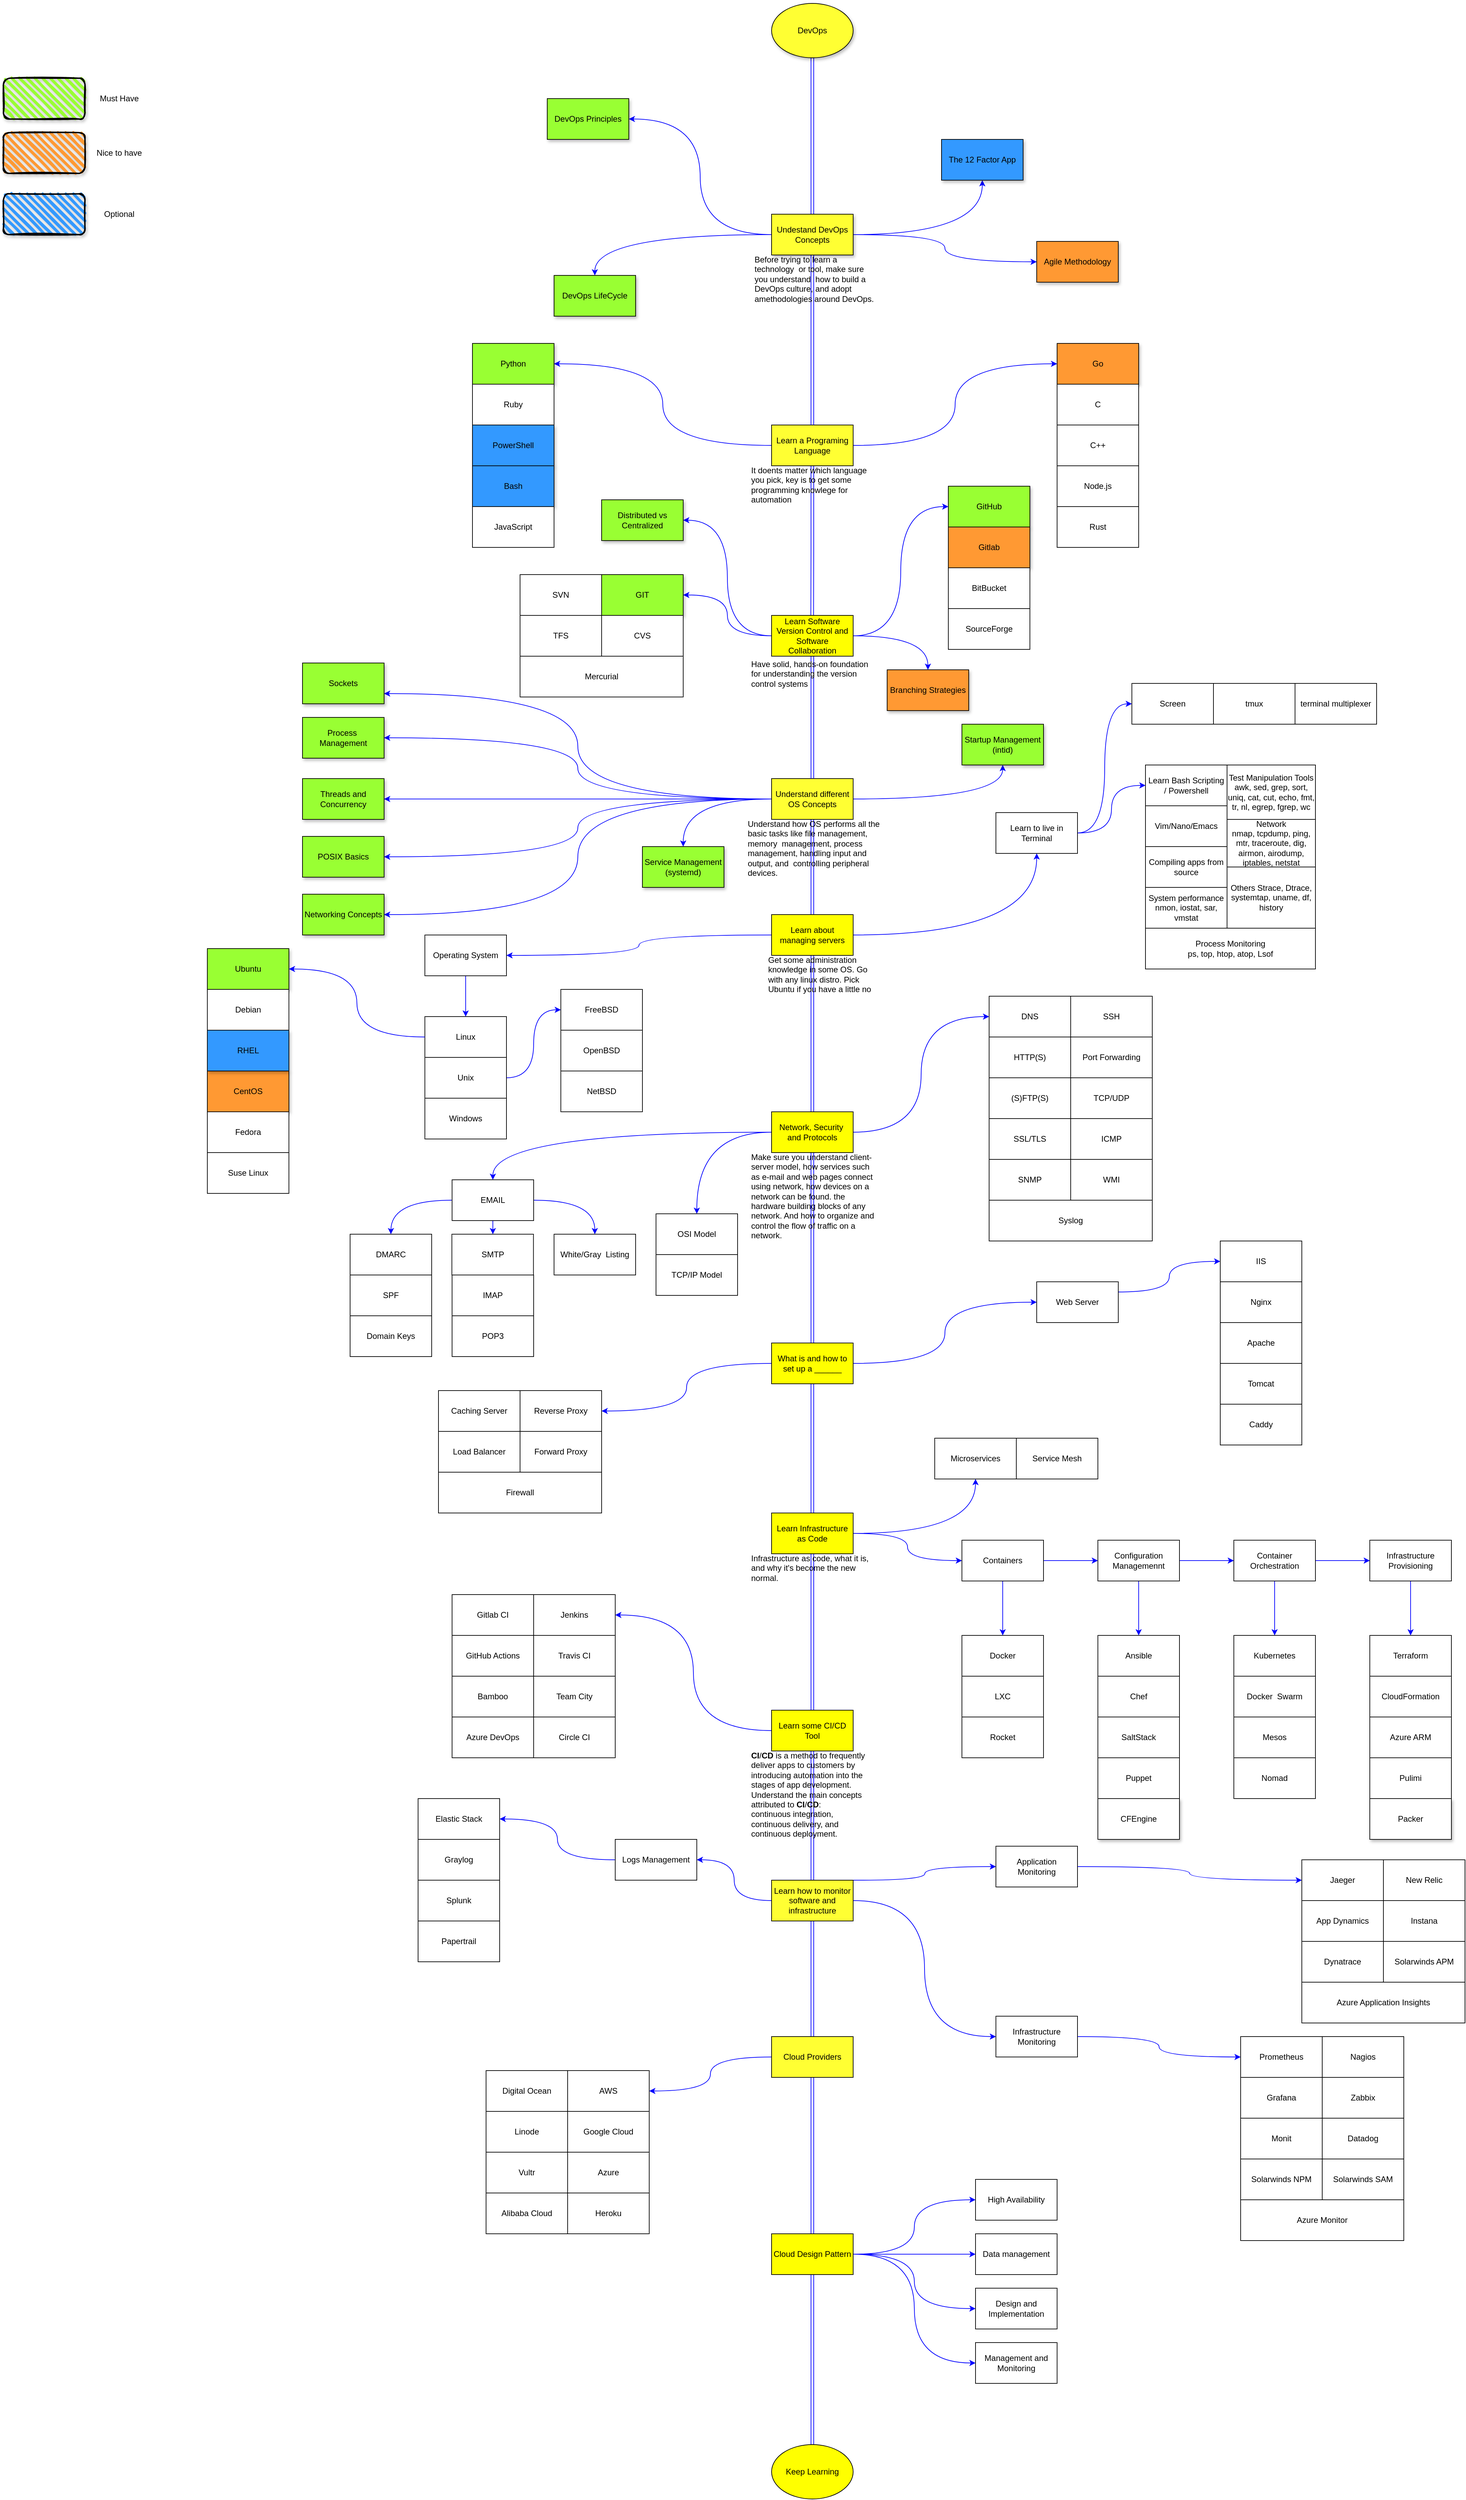 <mxfile version="13.7.8" type="github">
  <diagram id="8_koJqxYFwasKQS4h1rk" name="Page-1">
    <mxGraphModel dx="2503" dy="647" grid="1" gridSize="10" guides="1" tooltips="1" connect="1" arrows="1" fold="1" page="1" pageScale="1" pageWidth="850" pageHeight="1100" math="0" shadow="0">
      <root>
        <mxCell id="0" />
        <mxCell id="1" parent="0" />
        <mxCell id="v9d-w7baBrSDQlNaZpmP-141" value="" style="edgeStyle=orthogonalEdgeStyle;curved=1;rounded=0;orthogonalLoop=1;jettySize=auto;html=1;strokeColor=#0000FF;fillColor=#0000FF;shape=link;" edge="1" parent="1" source="FuaK29XSTBZtPipu1BOP-1" target="v9d-w7baBrSDQlNaZpmP-140">
          <mxGeometry relative="1" as="geometry" />
        </mxCell>
        <mxCell id="FuaK29XSTBZtPipu1BOP-1" value="DevOps" style="ellipse;whiteSpace=wrap;html=1;fillColor=#FFFF33;shadow=1;" parent="1" vertex="1">
          <mxGeometry x="360" y="40" width="120" height="80" as="geometry" />
        </mxCell>
        <mxCell id="FuaK29XSTBZtPipu1BOP-35" value="" style="edgeStyle=orthogonalEdgeStyle;rounded=0;orthogonalLoop=1;jettySize=auto;html=1;strokeColor=#0000FF;curved=1;entryX=1;entryY=0.5;entryDx=0;entryDy=0;" parent="1" source="FuaK29XSTBZtPipu1BOP-2" target="FuaK29XSTBZtPipu1BOP-34" edge="1">
          <mxGeometry relative="1" as="geometry" />
        </mxCell>
        <mxCell id="FuaK29XSTBZtPipu1BOP-46" value="" style="edgeStyle=orthogonalEdgeStyle;rounded=0;orthogonalLoop=1;jettySize=auto;html=1;entryX=0;entryY=0.5;entryDx=0;entryDy=0;strokeColor=#0000FF;curved=1;" parent="1" source="FuaK29XSTBZtPipu1BOP-2" target="FuaK29XSTBZtPipu1BOP-45" edge="1">
          <mxGeometry relative="1" as="geometry" />
        </mxCell>
        <mxCell id="v9d-w7baBrSDQlNaZpmP-117" style="edgeStyle=orthogonalEdgeStyle;curved=1;rounded=0;orthogonalLoop=1;jettySize=auto;html=1;exitX=0.5;exitY=1;exitDx=0;exitDy=0;strokeColor=#0000FF;fillColor=#0000FF;shape=link;" edge="1" parent="1" source="FuaK29XSTBZtPipu1BOP-2">
          <mxGeometry relative="1" as="geometry">
            <mxPoint x="419.667" y="970" as="targetPoint" />
          </mxGeometry>
        </mxCell>
        <mxCell id="FuaK29XSTBZtPipu1BOP-2" value="Learn a Programing Language" style="whiteSpace=wrap;html=1;fillColor=#FFFF33;" parent="1" vertex="1">
          <mxGeometry x="360" y="660" width="120" height="60" as="geometry" />
        </mxCell>
        <mxCell id="FuaK29XSTBZtPipu1BOP-7" value="" style="edgeStyle=orthogonalEdgeStyle;rounded=0;orthogonalLoop=1;jettySize=auto;html=1;strokeColor=#0000FF;shape=link;" parent="1" source="FuaK29XSTBZtPipu1BOP-4" target="FuaK29XSTBZtPipu1BOP-6" edge="1">
          <mxGeometry relative="1" as="geometry" />
        </mxCell>
        <mxCell id="FuaK29XSTBZtPipu1BOP-55" value="" style="edgeStyle=orthogonalEdgeStyle;rounded=0;orthogonalLoop=1;jettySize=auto;html=1;curved=1;strokeColor=#0000FF;" parent="1" source="FuaK29XSTBZtPipu1BOP-4" target="FuaK29XSTBZtPipu1BOP-54" edge="1">
          <mxGeometry relative="1" as="geometry" />
        </mxCell>
        <mxCell id="FuaK29XSTBZtPipu1BOP-57" value="" style="edgeStyle=orthogonalEdgeStyle;rounded=0;orthogonalLoop=1;jettySize=auto;html=1;curved=1;strokeColor=#0000FF;" parent="1" source="FuaK29XSTBZtPipu1BOP-4" target="FuaK29XSTBZtPipu1BOP-56" edge="1">
          <mxGeometry relative="1" as="geometry" />
        </mxCell>
        <mxCell id="v9d-w7baBrSDQlNaZpmP-7" style="edgeStyle=orthogonalEdgeStyle;curved=1;rounded=0;orthogonalLoop=1;jettySize=auto;html=1;exitX=0;exitY=0.5;exitDx=0;exitDy=0;entryX=1;entryY=0.75;entryDx=0;entryDy=0;strokeColor=#0000FF;" edge="1" parent="1" source="FuaK29XSTBZtPipu1BOP-4" target="FuaK29XSTBZtPipu1BOP-67">
          <mxGeometry relative="1" as="geometry" />
        </mxCell>
        <mxCell id="v9d-w7baBrSDQlNaZpmP-8" style="edgeStyle=orthogonalEdgeStyle;curved=1;rounded=0;orthogonalLoop=1;jettySize=auto;html=1;exitX=0;exitY=0.5;exitDx=0;exitDy=0;entryX=1;entryY=0.5;entryDx=0;entryDy=0;strokeColor=#0000FF;" edge="1" parent="1" source="FuaK29XSTBZtPipu1BOP-4" target="FuaK29XSTBZtPipu1BOP-63">
          <mxGeometry relative="1" as="geometry" />
        </mxCell>
        <mxCell id="v9d-w7baBrSDQlNaZpmP-9" style="edgeStyle=orthogonalEdgeStyle;curved=1;rounded=0;orthogonalLoop=1;jettySize=auto;html=1;exitX=0;exitY=0.5;exitDx=0;exitDy=0;entryX=1;entryY=0.5;entryDx=0;entryDy=0;strokeColor=#0000FF;" edge="1" parent="1" source="FuaK29XSTBZtPipu1BOP-4" target="FuaK29XSTBZtPipu1BOP-65">
          <mxGeometry relative="1" as="geometry" />
        </mxCell>
        <mxCell id="v9d-w7baBrSDQlNaZpmP-10" style="edgeStyle=orthogonalEdgeStyle;curved=1;rounded=0;orthogonalLoop=1;jettySize=auto;html=1;exitX=0;exitY=0.5;exitDx=0;exitDy=0;entryX=1;entryY=0.5;entryDx=0;entryDy=0;strokeColor=#0000FF;" edge="1" parent="1" source="FuaK29XSTBZtPipu1BOP-4" target="FuaK29XSTBZtPipu1BOP-69">
          <mxGeometry relative="1" as="geometry" />
        </mxCell>
        <mxCell id="v9d-w7baBrSDQlNaZpmP-11" style="edgeStyle=orthogonalEdgeStyle;curved=1;rounded=0;orthogonalLoop=1;jettySize=auto;html=1;exitX=0;exitY=0.5;exitDx=0;exitDy=0;entryX=1;entryY=0.5;entryDx=0;entryDy=0;strokeColor=#0000FF;" edge="1" parent="1" source="FuaK29XSTBZtPipu1BOP-4" target="FuaK29XSTBZtPipu1BOP-72">
          <mxGeometry relative="1" as="geometry" />
        </mxCell>
        <mxCell id="FuaK29XSTBZtPipu1BOP-4" value="Understand different OS Concepts" style="whiteSpace=wrap;html=1;fillColor=#FFFF33;" parent="1" vertex="1">
          <mxGeometry x="360" y="1180" width="120" height="60" as="geometry" />
        </mxCell>
        <mxCell id="FuaK29XSTBZtPipu1BOP-9" value="" style="edgeStyle=orthogonalEdgeStyle;rounded=0;orthogonalLoop=1;jettySize=auto;html=1;curved=1;strokeColor=#0000FF;" parent="1" source="FuaK29XSTBZtPipu1BOP-6" target="FuaK29XSTBZtPipu1BOP-8" edge="1">
          <mxGeometry relative="1" as="geometry" />
        </mxCell>
        <mxCell id="FuaK29XSTBZtPipu1BOP-11" value="" style="edgeStyle=orthogonalEdgeStyle;rounded=0;orthogonalLoop=1;jettySize=auto;html=1;curved=1;strokeColor=#0000FF;" parent="1" source="FuaK29XSTBZtPipu1BOP-6" target="FuaK29XSTBZtPipu1BOP-10" edge="1">
          <mxGeometry relative="1" as="geometry" />
        </mxCell>
        <mxCell id="FuaK29XSTBZtPipu1BOP-13" value="" style="edgeStyle=orthogonalEdgeStyle;rounded=0;orthogonalLoop=1;jettySize=auto;html=1;exitX=0.5;exitY=1;exitDx=0;exitDy=0;shape=link;strokeColor=#0000FF;" parent="1" source="FuaK29XSTBZtPipu1BOP-6" target="FuaK29XSTBZtPipu1BOP-12" edge="1">
          <mxGeometry relative="1" as="geometry" />
        </mxCell>
        <mxCell id="FuaK29XSTBZtPipu1BOP-6" value="Learn about managing servers" style="whiteSpace=wrap;html=1;fillColor=#FFFF00;" parent="1" vertex="1">
          <mxGeometry x="360" y="1380" width="120" height="60" as="geometry" />
        </mxCell>
        <mxCell id="FuaK29XSTBZtPipu1BOP-74" value="" style="edgeStyle=orthogonalEdgeStyle;rounded=0;orthogonalLoop=1;jettySize=auto;html=1;curved=1;strokeColor=#0000FF;" parent="1" source="FuaK29XSTBZtPipu1BOP-8" target="FuaK29XSTBZtPipu1BOP-73" edge="1">
          <mxGeometry relative="1" as="geometry" />
        </mxCell>
        <mxCell id="FuaK29XSTBZtPipu1BOP-8" value="Operating System" style="whiteSpace=wrap;html=1;" parent="1" vertex="1">
          <mxGeometry x="-150" y="1410" width="120" height="60" as="geometry" />
        </mxCell>
        <mxCell id="v9d-w7baBrSDQlNaZpmP-15" style="edgeStyle=orthogonalEdgeStyle;curved=1;rounded=0;orthogonalLoop=1;jettySize=auto;html=1;exitX=1;exitY=0.5;exitDx=0;exitDy=0;entryX=0;entryY=0.5;entryDx=0;entryDy=0;strokeColor=#0000FF;" edge="1" parent="1" source="FuaK29XSTBZtPipu1BOP-10" target="FuaK29XSTBZtPipu1BOP-88">
          <mxGeometry relative="1" as="geometry" />
        </mxCell>
        <mxCell id="v9d-w7baBrSDQlNaZpmP-22" style="edgeStyle=orthogonalEdgeStyle;curved=1;rounded=0;orthogonalLoop=1;jettySize=auto;html=1;exitX=1;exitY=0.5;exitDx=0;exitDy=0;entryX=0;entryY=0.5;entryDx=0;entryDy=0;strokeColor=#0000FF;" edge="1" parent="1" source="FuaK29XSTBZtPipu1BOP-10" target="v9d-w7baBrSDQlNaZpmP-17">
          <mxGeometry relative="1" as="geometry" />
        </mxCell>
        <mxCell id="FuaK29XSTBZtPipu1BOP-10" value="Learn to live in Terminal" style="whiteSpace=wrap;html=1;" parent="1" vertex="1">
          <mxGeometry x="690" y="1230" width="120" height="60" as="geometry" />
        </mxCell>
        <mxCell id="FuaK29XSTBZtPipu1BOP-15" value="" style="edgeStyle=orthogonalEdgeStyle;rounded=0;orthogonalLoop=1;jettySize=auto;html=1;strokeColor=#0000FF;shape=link;" parent="1" source="FuaK29XSTBZtPipu1BOP-12" target="FuaK29XSTBZtPipu1BOP-14" edge="1">
          <mxGeometry relative="1" as="geometry" />
        </mxCell>
        <mxCell id="v9d-w7baBrSDQlNaZpmP-26" style="edgeStyle=orthogonalEdgeStyle;curved=1;rounded=0;orthogonalLoop=1;jettySize=auto;html=1;exitX=0;exitY=0.5;exitDx=0;exitDy=0;strokeColor=#0000FF;fillColor=#0000FF;entryX=0.5;entryY=0;entryDx=0;entryDy=0;" edge="1" parent="1" source="FuaK29XSTBZtPipu1BOP-12" target="v9d-w7baBrSDQlNaZpmP-27">
          <mxGeometry relative="1" as="geometry">
            <mxPoint x="220" y="1740" as="targetPoint" />
          </mxGeometry>
        </mxCell>
        <mxCell id="v9d-w7baBrSDQlNaZpmP-30" value="" style="edgeStyle=orthogonalEdgeStyle;curved=1;rounded=0;orthogonalLoop=1;jettySize=auto;html=1;strokeColor=#0000FF;fillColor=#0000FF;entryX=0;entryY=0.5;entryDx=0;entryDy=0;" edge="1" parent="1" source="FuaK29XSTBZtPipu1BOP-12" target="v9d-w7baBrSDQlNaZpmP-29">
          <mxGeometry relative="1" as="geometry" />
        </mxCell>
        <mxCell id="v9d-w7baBrSDQlNaZpmP-39" style="edgeStyle=orthogonalEdgeStyle;curved=1;rounded=0;orthogonalLoop=1;jettySize=auto;html=1;exitX=0;exitY=0.5;exitDx=0;exitDy=0;strokeColor=#0000FF;fillColor=#0000FF;" edge="1" parent="1" source="FuaK29XSTBZtPipu1BOP-12" target="v9d-w7baBrSDQlNaZpmP-40">
          <mxGeometry relative="1" as="geometry">
            <mxPoint x="-60" y="1770" as="targetPoint" />
          </mxGeometry>
        </mxCell>
        <mxCell id="FuaK29XSTBZtPipu1BOP-12" value="Network, Security&amp;nbsp; and Protocols" style="whiteSpace=wrap;html=1;fillColor=#FFFF00;" parent="1" vertex="1">
          <mxGeometry x="360" y="1670" width="120" height="60" as="geometry" />
        </mxCell>
        <mxCell id="FuaK29XSTBZtPipu1BOP-17" value="" style="edgeStyle=orthogonalEdgeStyle;rounded=0;orthogonalLoop=1;jettySize=auto;html=1;shape=link;strokeColor=#0000FF;" parent="1" source="FuaK29XSTBZtPipu1BOP-14" target="FuaK29XSTBZtPipu1BOP-16" edge="1">
          <mxGeometry relative="1" as="geometry" />
        </mxCell>
        <mxCell id="v9d-w7baBrSDQlNaZpmP-20" style="edgeStyle=orthogonalEdgeStyle;curved=1;rounded=0;orthogonalLoop=1;jettySize=auto;html=1;exitX=1;exitY=0.5;exitDx=0;exitDy=0;entryX=0;entryY=0.5;entryDx=0;entryDy=0;strokeColor=#0000FF;" edge="1" parent="1" source="FuaK29XSTBZtPipu1BOP-14" target="FuaK29XSTBZtPipu1BOP-99">
          <mxGeometry relative="1" as="geometry" />
        </mxCell>
        <mxCell id="v9d-w7baBrSDQlNaZpmP-21" style="edgeStyle=orthogonalEdgeStyle;curved=1;rounded=0;orthogonalLoop=1;jettySize=auto;html=1;exitX=0;exitY=0.5;exitDx=0;exitDy=0;entryX=1;entryY=0.5;entryDx=0;entryDy=0;strokeColor=#0000FF;" edge="1" parent="1" source="FuaK29XSTBZtPipu1BOP-14" target="FuaK29XSTBZtPipu1BOP-107">
          <mxGeometry relative="1" as="geometry" />
        </mxCell>
        <mxCell id="FuaK29XSTBZtPipu1BOP-14" value="What is and how to set up a ______" style="whiteSpace=wrap;html=1;fillColor=#FFFF00;" parent="1" vertex="1">
          <mxGeometry x="360" y="2010" width="120" height="60" as="geometry" />
        </mxCell>
        <mxCell id="FuaK29XSTBZtPipu1BOP-19" value="" style="edgeStyle=orthogonalEdgeStyle;rounded=0;orthogonalLoop=1;jettySize=auto;html=1;shape=link;strokeColor=#0000FF;" parent="1" source="FuaK29XSTBZtPipu1BOP-16" target="FuaK29XSTBZtPipu1BOP-18" edge="1">
          <mxGeometry relative="1" as="geometry" />
        </mxCell>
        <mxCell id="v9d-w7baBrSDQlNaZpmP-56" style="edgeStyle=orthogonalEdgeStyle;curved=1;rounded=0;orthogonalLoop=1;jettySize=auto;html=1;exitX=1;exitY=0.5;exitDx=0;exitDy=0;strokeColor=#0000FF;fillColor=#0000FF;" edge="1" parent="1" source="FuaK29XSTBZtPipu1BOP-16" target="v9d-w7baBrSDQlNaZpmP-57">
          <mxGeometry relative="1" as="geometry">
            <mxPoint x="660" y="2180" as="targetPoint" />
          </mxGeometry>
        </mxCell>
        <mxCell id="v9d-w7baBrSDQlNaZpmP-59" style="edgeStyle=orthogonalEdgeStyle;curved=1;rounded=0;orthogonalLoop=1;jettySize=auto;html=1;exitX=1;exitY=0.5;exitDx=0;exitDy=0;strokeColor=#0000FF;fillColor=#0000FF;" edge="1" parent="1" source="FuaK29XSTBZtPipu1BOP-16" target="v9d-w7baBrSDQlNaZpmP-60">
          <mxGeometry relative="1" as="geometry">
            <mxPoint x="700" y="2330" as="targetPoint" />
          </mxGeometry>
        </mxCell>
        <mxCell id="FuaK29XSTBZtPipu1BOP-16" value="Learn Infrastructure as Code" style="whiteSpace=wrap;html=1;fillColor=#FFFF00;" parent="1" vertex="1">
          <mxGeometry x="360" y="2260" width="120" height="60" as="geometry" />
        </mxCell>
        <mxCell id="FuaK29XSTBZtPipu1BOP-21" value="" style="edgeStyle=orthogonalEdgeStyle;rounded=0;orthogonalLoop=1;jettySize=auto;html=1;shape=link;strokeColor=#0000FF;" parent="1" source="FuaK29XSTBZtPipu1BOP-18" target="FuaK29XSTBZtPipu1BOP-20" edge="1">
          <mxGeometry relative="1" as="geometry" />
        </mxCell>
        <mxCell id="FuaK29XSTBZtPipu1BOP-113" value="" style="edgeStyle=orthogonalEdgeStyle;rounded=0;orthogonalLoop=1;jettySize=auto;html=1;entryX=1;entryY=0.5;entryDx=0;entryDy=0;curved=1;strokeColor=#0000FF;" parent="1" source="FuaK29XSTBZtPipu1BOP-18" target="FuaK29XSTBZtPipu1BOP-114" edge="1">
          <mxGeometry relative="1" as="geometry" />
        </mxCell>
        <mxCell id="FuaK29XSTBZtPipu1BOP-18" value="Learn some CI/CD Tool" style="whiteSpace=wrap;html=1;fillColor=#FFFF00;" parent="1" vertex="1">
          <mxGeometry x="360" y="2550" width="120" height="60" as="geometry" />
        </mxCell>
        <mxCell id="FuaK29XSTBZtPipu1BOP-24" style="edgeStyle=orthogonalEdgeStyle;rounded=0;orthogonalLoop=1;jettySize=auto;html=1;curved=1;strokeColor=#0000FF;" parent="1" target="FuaK29XSTBZtPipu1BOP-25" edge="1">
          <mxGeometry relative="1" as="geometry">
            <mxPoint x="530" y="2040" as="targetPoint" />
            <mxPoint x="480" y="2800" as="sourcePoint" />
          </mxGeometry>
        </mxCell>
        <mxCell id="FuaK29XSTBZtPipu1BOP-29" value="" style="edgeStyle=orthogonalEdgeStyle;rounded=0;orthogonalLoop=1;jettySize=auto;html=1;shape=link;strokeColor=#0000FF;" parent="1" source="FuaK29XSTBZtPipu1BOP-20" target="FuaK29XSTBZtPipu1BOP-28" edge="1">
          <mxGeometry relative="1" as="geometry" />
        </mxCell>
        <mxCell id="v9d-w7baBrSDQlNaZpmP-87" style="edgeStyle=orthogonalEdgeStyle;curved=1;rounded=0;orthogonalLoop=1;jettySize=auto;html=1;exitX=0;exitY=0.5;exitDx=0;exitDy=0;entryX=1;entryY=0.5;entryDx=0;entryDy=0;strokeColor=#0000FF;fillColor=#0000FF;" edge="1" parent="1" source="FuaK29XSTBZtPipu1BOP-20" target="FuaK29XSTBZtPipu1BOP-27">
          <mxGeometry relative="1" as="geometry" />
        </mxCell>
        <mxCell id="v9d-w7baBrSDQlNaZpmP-96" style="edgeStyle=orthogonalEdgeStyle;curved=1;rounded=0;orthogonalLoop=1;jettySize=auto;html=1;exitX=1;exitY=0.5;exitDx=0;exitDy=0;entryX=0;entryY=0.5;entryDx=0;entryDy=0;strokeColor=#0000FF;fillColor=#0000FF;" edge="1" parent="1" source="FuaK29XSTBZtPipu1BOP-20" target="FuaK29XSTBZtPipu1BOP-22">
          <mxGeometry relative="1" as="geometry" />
        </mxCell>
        <mxCell id="FuaK29XSTBZtPipu1BOP-20" value="Learn how to monitor software and infrastructure" style="whiteSpace=wrap;html=1;fillColor=#FFFF33;" parent="1" vertex="1">
          <mxGeometry x="360" y="2800" width="120" height="60" as="geometry" />
        </mxCell>
        <mxCell id="v9d-w7baBrSDQlNaZpmP-97" style="edgeStyle=orthogonalEdgeStyle;curved=1;rounded=0;orthogonalLoop=1;jettySize=auto;html=1;exitX=1;exitY=0.5;exitDx=0;exitDy=0;entryX=0;entryY=0.5;entryDx=0;entryDy=0;strokeColor=#0000FF;fillColor=#0000FF;" edge="1" parent="1" source="FuaK29XSTBZtPipu1BOP-22" target="FuaK29XSTBZtPipu1BOP-133">
          <mxGeometry relative="1" as="geometry" />
        </mxCell>
        <mxCell id="FuaK29XSTBZtPipu1BOP-22" value="Infrastructure Monitoring" style="whiteSpace=wrap;html=1;" parent="1" vertex="1">
          <mxGeometry x="690" y="3000" width="120" height="60" as="geometry" />
        </mxCell>
        <mxCell id="v9d-w7baBrSDQlNaZpmP-89" value="" style="edgeStyle=orthogonalEdgeStyle;curved=1;rounded=0;orthogonalLoop=1;jettySize=auto;html=1;strokeColor=#0000FF;fillColor=#0000FF;" edge="1" parent="1" source="FuaK29XSTBZtPipu1BOP-25" target="v9d-w7baBrSDQlNaZpmP-88">
          <mxGeometry relative="1" as="geometry" />
        </mxCell>
        <mxCell id="FuaK29XSTBZtPipu1BOP-25" value="Application Monitoring" style="rounded=0;whiteSpace=wrap;html=1;" parent="1" vertex="1">
          <mxGeometry x="690" y="2750" width="120" height="60" as="geometry" />
        </mxCell>
        <mxCell id="FuaK29XSTBZtPipu1BOP-129" value="" style="edgeStyle=orthogonalEdgeStyle;rounded=0;orthogonalLoop=1;jettySize=auto;html=1;curved=1;strokeColor=#0000FF;" parent="1" source="FuaK29XSTBZtPipu1BOP-27" target="FuaK29XSTBZtPipu1BOP-128" edge="1">
          <mxGeometry relative="1" as="geometry" />
        </mxCell>
        <mxCell id="FuaK29XSTBZtPipu1BOP-27" value="Logs Management" style="rounded=0;whiteSpace=wrap;html=1;" parent="1" vertex="1">
          <mxGeometry x="130" y="2740" width="120" height="60" as="geometry" />
        </mxCell>
        <mxCell id="FuaK29XSTBZtPipu1BOP-31" value="" style="edgeStyle=orthogonalEdgeStyle;rounded=0;orthogonalLoop=1;jettySize=auto;html=1;shape=link;fillColor=#0000FF;strokeColor=#0000FF;" parent="1" source="FuaK29XSTBZtPipu1BOP-28" target="FuaK29XSTBZtPipu1BOP-30" edge="1">
          <mxGeometry relative="1" as="geometry" />
        </mxCell>
        <mxCell id="v9d-w7baBrSDQlNaZpmP-101" style="edgeStyle=orthogonalEdgeStyle;curved=1;rounded=0;orthogonalLoop=1;jettySize=auto;html=1;exitX=0;exitY=0.5;exitDx=0;exitDy=0;entryX=1;entryY=0.5;entryDx=0;entryDy=0;strokeColor=#0000FF;fillColor=#0000FF;" edge="1" parent="1" source="FuaK29XSTBZtPipu1BOP-28" target="FuaK29XSTBZtPipu1BOP-118">
          <mxGeometry relative="1" as="geometry" />
        </mxCell>
        <mxCell id="FuaK29XSTBZtPipu1BOP-28" value="Cloud Providers" style="whiteSpace=wrap;html=1;fillColor=#FFFF33;" parent="1" vertex="1">
          <mxGeometry x="360" y="3030" width="120" height="60" as="geometry" />
        </mxCell>
        <mxCell id="FuaK29XSTBZtPipu1BOP-33" value="" style="edgeStyle=orthogonalEdgeStyle;rounded=0;orthogonalLoop=1;jettySize=auto;html=1;strokeColor=#0000FF;shape=link;" parent="1" source="FuaK29XSTBZtPipu1BOP-30" target="FuaK29XSTBZtPipu1BOP-32" edge="1">
          <mxGeometry relative="1" as="geometry" />
        </mxCell>
        <mxCell id="v9d-w7baBrSDQlNaZpmP-108" style="edgeStyle=orthogonalEdgeStyle;curved=1;rounded=0;orthogonalLoop=1;jettySize=auto;html=1;exitX=1;exitY=0.5;exitDx=0;exitDy=0;entryX=0;entryY=0.5;entryDx=0;entryDy=0;strokeColor=#0000FF;fillColor=#0000FF;" edge="1" parent="1" source="FuaK29XSTBZtPipu1BOP-30" target="v9d-w7baBrSDQlNaZpmP-102">
          <mxGeometry relative="1" as="geometry" />
        </mxCell>
        <mxCell id="v9d-w7baBrSDQlNaZpmP-109" style="edgeStyle=orthogonalEdgeStyle;curved=1;rounded=0;orthogonalLoop=1;jettySize=auto;html=1;exitX=1;exitY=0.5;exitDx=0;exitDy=0;entryX=0;entryY=0.5;entryDx=0;entryDy=0;strokeColor=#0000FF;fillColor=#0000FF;" edge="1" parent="1" source="FuaK29XSTBZtPipu1BOP-30" target="v9d-w7baBrSDQlNaZpmP-105">
          <mxGeometry relative="1" as="geometry" />
        </mxCell>
        <mxCell id="v9d-w7baBrSDQlNaZpmP-110" style="edgeStyle=orthogonalEdgeStyle;curved=1;rounded=0;orthogonalLoop=1;jettySize=auto;html=1;exitX=1;exitY=0.5;exitDx=0;exitDy=0;entryX=0;entryY=0.5;entryDx=0;entryDy=0;strokeColor=#0000FF;fillColor=#0000FF;" edge="1" parent="1" source="FuaK29XSTBZtPipu1BOP-30" target="v9d-w7baBrSDQlNaZpmP-106">
          <mxGeometry relative="1" as="geometry" />
        </mxCell>
        <mxCell id="v9d-w7baBrSDQlNaZpmP-137" style="edgeStyle=orthogonalEdgeStyle;curved=1;rounded=0;orthogonalLoop=1;jettySize=auto;html=1;exitX=1;exitY=0.5;exitDx=0;exitDy=0;entryX=0;entryY=0.5;entryDx=0;entryDy=0;strokeColor=#0000FF;fillColor=#0000FF;" edge="1" parent="1" source="FuaK29XSTBZtPipu1BOP-30" target="v9d-w7baBrSDQlNaZpmP-107">
          <mxGeometry relative="1" as="geometry" />
        </mxCell>
        <mxCell id="FuaK29XSTBZtPipu1BOP-30" value="Cloud Design Pattern" style="whiteSpace=wrap;html=1;fillColor=#FFFF00;" parent="1" vertex="1">
          <mxGeometry x="360" y="3320" width="120" height="60" as="geometry" />
        </mxCell>
        <mxCell id="FuaK29XSTBZtPipu1BOP-32" value="Keep Learning" style="ellipse;whiteSpace=wrap;html=1;fillColor=#FFFF00;" parent="1" vertex="1">
          <mxGeometry x="360" y="3630" width="120" height="80" as="geometry" />
        </mxCell>
        <mxCell id="FuaK29XSTBZtPipu1BOP-34" value="Python" style="whiteSpace=wrap;html=1;shadow=1;fillColor=#99FF33;" parent="1" vertex="1">
          <mxGeometry x="-80" y="540" width="120" height="60" as="geometry" />
        </mxCell>
        <mxCell id="FuaK29XSTBZtPipu1BOP-37" value="Ruby" style="rounded=0;whiteSpace=wrap;html=1;" parent="1" vertex="1">
          <mxGeometry x="-80" y="600" width="120" height="60" as="geometry" />
        </mxCell>
        <mxCell id="FuaK29XSTBZtPipu1BOP-39" value="Node.js" style="rounded=0;whiteSpace=wrap;html=1;" parent="1" vertex="1">
          <mxGeometry x="780" y="720" width="120" height="60" as="geometry" />
        </mxCell>
        <mxCell id="FuaK29XSTBZtPipu1BOP-45" value="Go" style="whiteSpace=wrap;html=1;shadow=1;fillColor=#FF9933;" parent="1" vertex="1">
          <mxGeometry x="780" y="540" width="120" height="60" as="geometry" />
        </mxCell>
        <mxCell id="FuaK29XSTBZtPipu1BOP-48" value="Rust" style="rounded=0;whiteSpace=wrap;html=1;" parent="1" vertex="1">
          <mxGeometry x="780" y="780" width="120" height="60" as="geometry" />
        </mxCell>
        <mxCell id="FuaK29XSTBZtPipu1BOP-50" value="C" style="rounded=0;whiteSpace=wrap;html=1;" parent="1" vertex="1">
          <mxGeometry x="780" y="600" width="120" height="60" as="geometry" />
        </mxCell>
        <mxCell id="FuaK29XSTBZtPipu1BOP-52" value="C++" style="rounded=0;whiteSpace=wrap;html=1;" parent="1" vertex="1">
          <mxGeometry x="780" y="660" width="120" height="60" as="geometry" />
        </mxCell>
        <mxCell id="FuaK29XSTBZtPipu1BOP-54" value="Startup Management (intid)" style="whiteSpace=wrap;html=1;shadow=1;fillColor=#99FF33;" parent="1" vertex="1">
          <mxGeometry x="640" y="1100" width="120" height="60" as="geometry" />
        </mxCell>
        <mxCell id="FuaK29XSTBZtPipu1BOP-56" value="Service Management (systemd)" style="whiteSpace=wrap;html=1;fillColor=#99FF33;shadow=1;" parent="1" vertex="1">
          <mxGeometry x="170" y="1280" width="120" height="60" as="geometry" />
        </mxCell>
        <mxCell id="FuaK29XSTBZtPipu1BOP-61" value="It doents matter which language you pick, key is to get some programming knowlege for automation" style="text;html=1;strokeColor=none;fillColor=none;spacing=5;spacingTop=-20;whiteSpace=wrap;overflow=hidden;rounded=0;" parent="1" vertex="1">
          <mxGeometry x="325" y="730" width="190" height="50" as="geometry" />
        </mxCell>
        <mxCell id="FuaK29XSTBZtPipu1BOP-67" value="Sockets" style="rounded=0;whiteSpace=wrap;html=1;shadow=1;fillColor=#99FF33;" parent="1" vertex="1">
          <mxGeometry x="-330" y="1010" width="120" height="60" as="geometry" />
        </mxCell>
        <mxCell id="FuaK29XSTBZtPipu1BOP-72" value="Networking Concepts" style="rounded=0;whiteSpace=wrap;html=1;shadow=1;fillColor=#99FF33;" parent="1" vertex="1">
          <mxGeometry x="-330" y="1350" width="120" height="60" as="geometry" />
        </mxCell>
        <mxCell id="FuaK29XSTBZtPipu1BOP-73" value="Linux" style="whiteSpace=wrap;html=1;" parent="1" vertex="1">
          <mxGeometry x="-150" y="1530" width="120" height="60" as="geometry" />
        </mxCell>
        <mxCell id="FuaK29XSTBZtPipu1BOP-85" value="" style="edgeStyle=orthogonalEdgeStyle;rounded=0;orthogonalLoop=1;jettySize=auto;html=1;curved=1;entryX=0;entryY=0.5;entryDx=0;entryDy=0;strokeColor=#0000FF;" parent="1" source="FuaK29XSTBZtPipu1BOP-75" target="FuaK29XSTBZtPipu1BOP-84" edge="1">
          <mxGeometry relative="1" as="geometry" />
        </mxCell>
        <mxCell id="FuaK29XSTBZtPipu1BOP-75" value="Unix" style="rounded=0;whiteSpace=wrap;html=1;" parent="1" vertex="1">
          <mxGeometry x="-150" y="1590" width="120" height="60" as="geometry" />
        </mxCell>
        <mxCell id="FuaK29XSTBZtPipu1BOP-76" value="Windows" style="rounded=0;whiteSpace=wrap;html=1;" parent="1" vertex="1">
          <mxGeometry x="-150" y="1650" width="120" height="60" as="geometry" />
        </mxCell>
        <mxCell id="FuaK29XSTBZtPipu1BOP-77" value="Ubuntu" style="whiteSpace=wrap;html=1;shadow=1;fillColor=#99FF33;" parent="1" vertex="1">
          <mxGeometry x="-470" y="1430" width="120" height="60" as="geometry" />
        </mxCell>
        <mxCell id="FuaK29XSTBZtPipu1BOP-80" value="CentOS" style="rounded=0;whiteSpace=wrap;html=1;shadow=1;fillColor=#FF9933;" parent="1" vertex="1">
          <mxGeometry x="-470" y="1610" width="120" height="60" as="geometry" />
        </mxCell>
        <mxCell id="FuaK29XSTBZtPipu1BOP-81" value="Debian" style="rounded=0;whiteSpace=wrap;html=1;" parent="1" vertex="1">
          <mxGeometry x="-470" y="1490" width="120" height="60" as="geometry" />
        </mxCell>
        <mxCell id="FuaK29XSTBZtPipu1BOP-82" value="Fedora" style="rounded=0;whiteSpace=wrap;html=1;" parent="1" vertex="1">
          <mxGeometry x="-470" y="1670" width="120" height="60" as="geometry" />
        </mxCell>
        <mxCell id="FuaK29XSTBZtPipu1BOP-83" value="Suse Linux" style="rounded=0;whiteSpace=wrap;html=1;" parent="1" vertex="1">
          <mxGeometry x="-470" y="1730" width="120" height="60" as="geometry" />
        </mxCell>
        <mxCell id="FuaK29XSTBZtPipu1BOP-84" value="FreeBSD" style="whiteSpace=wrap;html=1;rounded=0;" parent="1" vertex="1">
          <mxGeometry x="50" y="1490" width="120" height="60" as="geometry" />
        </mxCell>
        <mxCell id="FuaK29XSTBZtPipu1BOP-86" value="OpenBSD" style="rounded=0;whiteSpace=wrap;html=1;" parent="1" vertex="1">
          <mxGeometry x="50" y="1550" width="120" height="60" as="geometry" />
        </mxCell>
        <mxCell id="FuaK29XSTBZtPipu1BOP-87" value="NetBSD" style="rounded=0;whiteSpace=wrap;html=1;" parent="1" vertex="1">
          <mxGeometry x="50" y="1610" width="120" height="60" as="geometry" />
        </mxCell>
        <mxCell id="FuaK29XSTBZtPipu1BOP-88" value="Learn Bash Scripting / Powershell" style="whiteSpace=wrap;html=1;" parent="1" vertex="1">
          <mxGeometry x="910" y="1160" width="120" height="60" as="geometry" />
        </mxCell>
        <mxCell id="FuaK29XSTBZtPipu1BOP-90" value="Vim/Nano/Emacs" style="rounded=0;whiteSpace=wrap;html=1;" parent="1" vertex="1">
          <mxGeometry x="910" y="1220" width="120" height="60" as="geometry" />
        </mxCell>
        <mxCell id="FuaK29XSTBZtPipu1BOP-91" value="Compiling apps from source" style="rounded=0;whiteSpace=wrap;html=1;" parent="1" vertex="1">
          <mxGeometry x="910" y="1280" width="120" height="60" as="geometry" />
        </mxCell>
        <mxCell id="FuaK29XSTBZtPipu1BOP-92" value="System performance nmon, iostat, sar, vmstat" style="rounded=0;whiteSpace=wrap;html=1;" parent="1" vertex="1">
          <mxGeometry x="910" y="1340" width="120" height="60" as="geometry" />
        </mxCell>
        <mxCell id="FuaK29XSTBZtPipu1BOP-93" value="Others Strace, Dtrace, systemtap, uname, df, history" style="rounded=0;whiteSpace=wrap;html=1;" parent="1" vertex="1">
          <mxGeometry x="1030" y="1310" width="130" height="90" as="geometry" />
        </mxCell>
        <mxCell id="FuaK29XSTBZtPipu1BOP-94" value="&lt;div&gt;Test Manipulation Tools&lt;/div&gt;&lt;div&gt;awk, sed, grep, sort, uniq, cat, cut, echo, fmt, tr, nl, egrep, fgrep, wc&lt;br&gt;&lt;/div&gt;" style="whiteSpace=wrap;html=1;" parent="1" vertex="1">
          <mxGeometry x="1030" y="1160" width="130" height="80" as="geometry" />
        </mxCell>
        <mxCell id="FuaK29XSTBZtPipu1BOP-96" value="&lt;div&gt;Process Monitoring&lt;/div&gt;&lt;div&gt;ps, top, htop, atop, Lsof&lt;br&gt;&lt;/div&gt;" style="rounded=0;whiteSpace=wrap;html=1;" parent="1" vertex="1">
          <mxGeometry x="910" y="1400" width="250" height="60" as="geometry" />
        </mxCell>
        <mxCell id="FuaK29XSTBZtPipu1BOP-97" value="&lt;div&gt;Network&lt;/div&gt;&lt;div&gt;nmap, tcpdump, ping, mtr, traceroute, dig, airmon, airodump, iptables, netstat&lt;br&gt;&lt;/div&gt;" style="rounded=0;whiteSpace=wrap;html=1;" parent="1" vertex="1">
          <mxGeometry x="1030" y="1240" width="130" height="70" as="geometry" />
        </mxCell>
        <mxCell id="FuaK29XSTBZtPipu1BOP-100" style="edgeStyle=orthogonalEdgeStyle;rounded=0;orthogonalLoop=1;jettySize=auto;html=1;exitX=1;exitY=0.25;exitDx=0;exitDy=0;entryX=0;entryY=0.5;entryDx=0;entryDy=0;curved=1;strokeColor=#0000FF;" parent="1" source="FuaK29XSTBZtPipu1BOP-99" target="FuaK29XSTBZtPipu1BOP-101" edge="1">
          <mxGeometry relative="1" as="geometry">
            <mxPoint x="880" y="1790" as="targetPoint" />
          </mxGeometry>
        </mxCell>
        <mxCell id="FuaK29XSTBZtPipu1BOP-99" value="Web Server" style="rounded=0;whiteSpace=wrap;html=1;" parent="1" vertex="1">
          <mxGeometry x="750" y="1920" width="120" height="60" as="geometry" />
        </mxCell>
        <mxCell id="FuaK29XSTBZtPipu1BOP-101" value="IIS" style="rounded=0;whiteSpace=wrap;html=1;" parent="1" vertex="1">
          <mxGeometry x="1020" y="1860" width="120" height="60" as="geometry" />
        </mxCell>
        <mxCell id="FuaK29XSTBZtPipu1BOP-102" value="Nginx" style="rounded=0;whiteSpace=wrap;html=1;" parent="1" vertex="1">
          <mxGeometry x="1020" y="1920" width="120" height="60" as="geometry" />
        </mxCell>
        <mxCell id="FuaK29XSTBZtPipu1BOP-103" value="Apache" style="rounded=0;whiteSpace=wrap;html=1;" parent="1" vertex="1">
          <mxGeometry x="1020" y="1980" width="120" height="60" as="geometry" />
        </mxCell>
        <mxCell id="FuaK29XSTBZtPipu1BOP-104" value="Tomcat" style="rounded=0;whiteSpace=wrap;html=1;" parent="1" vertex="1">
          <mxGeometry x="1020" y="2040" width="120" height="60" as="geometry" />
        </mxCell>
        <mxCell id="FuaK29XSTBZtPipu1BOP-105" value="Caddy" style="rounded=0;whiteSpace=wrap;html=1;" parent="1" vertex="1">
          <mxGeometry x="1020" y="2100" width="120" height="60" as="geometry" />
        </mxCell>
        <mxCell id="FuaK29XSTBZtPipu1BOP-107" value="Reverse Proxy" style="rounded=0;whiteSpace=wrap;html=1;" parent="1" vertex="1">
          <mxGeometry x="-10" y="2080" width="120" height="60" as="geometry" />
        </mxCell>
        <mxCell id="FuaK29XSTBZtPipu1BOP-108" value="Forward Proxy" style="rounded=0;whiteSpace=wrap;html=1;" parent="1" vertex="1">
          <mxGeometry x="-10" y="2140" width="120" height="60" as="geometry" />
        </mxCell>
        <mxCell id="FuaK29XSTBZtPipu1BOP-109" value="Caching Server" style="rounded=0;whiteSpace=wrap;html=1;" parent="1" vertex="1">
          <mxGeometry x="-130" y="2080" width="120" height="60" as="geometry" />
        </mxCell>
        <mxCell id="FuaK29XSTBZtPipu1BOP-110" value="Load Balancer" style="rounded=0;whiteSpace=wrap;html=1;" parent="1" vertex="1">
          <mxGeometry x="-130" y="2140" width="120" height="60" as="geometry" />
        </mxCell>
        <mxCell id="FuaK29XSTBZtPipu1BOP-111" value="Firewall" style="rounded=0;whiteSpace=wrap;html=1;" parent="1" vertex="1">
          <mxGeometry x="-130" y="2200" width="240" height="60" as="geometry" />
        </mxCell>
        <mxCell id="FuaK29XSTBZtPipu1BOP-112" value="Gitlab CI" style="whiteSpace=wrap;html=1;" parent="1" vertex="1">
          <mxGeometry x="-110" y="2380" width="120" height="60" as="geometry" />
        </mxCell>
        <mxCell id="FuaK29XSTBZtPipu1BOP-114" value="Jenkins" style="rounded=0;whiteSpace=wrap;html=1;" parent="1" vertex="1">
          <mxGeometry x="10" y="2380" width="120" height="60" as="geometry" />
        </mxCell>
        <mxCell id="FuaK29XSTBZtPipu1BOP-115" value="GitHub Actions" style="rounded=0;whiteSpace=wrap;html=1;" parent="1" vertex="1">
          <mxGeometry x="-110" y="2440" width="120" height="60" as="geometry" />
        </mxCell>
        <mxCell id="FuaK29XSTBZtPipu1BOP-116" value="Bamboo" style="rounded=0;whiteSpace=wrap;html=1;" parent="1" vertex="1">
          <mxGeometry x="-110" y="2500" width="120" height="60" as="geometry" />
        </mxCell>
        <mxCell id="FuaK29XSTBZtPipu1BOP-117" value="Azure DevOps" style="rounded=0;whiteSpace=wrap;html=1;" parent="1" vertex="1">
          <mxGeometry x="-110" y="2560" width="120" height="60" as="geometry" />
        </mxCell>
        <mxCell id="FuaK29XSTBZtPipu1BOP-118" value="AWS" style="whiteSpace=wrap;html=1;" parent="1" vertex="1">
          <mxGeometry x="60" y="3080" width="120" height="60" as="geometry" />
        </mxCell>
        <mxCell id="FuaK29XSTBZtPipu1BOP-120" value="Google Cloud" style="rounded=0;whiteSpace=wrap;html=1;" parent="1" vertex="1">
          <mxGeometry x="60" y="3140" width="120" height="60" as="geometry" />
        </mxCell>
        <mxCell id="FuaK29XSTBZtPipu1BOP-121" value="Azure" style="rounded=0;whiteSpace=wrap;html=1;" parent="1" vertex="1">
          <mxGeometry x="60" y="3200" width="120" height="60" as="geometry" />
        </mxCell>
        <mxCell id="FuaK29XSTBZtPipu1BOP-122" value="Heroku" style="rounded=0;whiteSpace=wrap;html=1;" parent="1" vertex="1">
          <mxGeometry x="60" y="3260" width="120" height="60" as="geometry" />
        </mxCell>
        <mxCell id="FuaK29XSTBZtPipu1BOP-123" value="Alibaba Cloud" style="rounded=0;whiteSpace=wrap;html=1;" parent="1" vertex="1">
          <mxGeometry x="-60" y="3260" width="120" height="60" as="geometry" />
        </mxCell>
        <mxCell id="FuaK29XSTBZtPipu1BOP-124" value="Digital Ocean" style="rounded=0;whiteSpace=wrap;html=1;" parent="1" vertex="1">
          <mxGeometry x="-60" y="3080" width="120" height="60" as="geometry" />
        </mxCell>
        <mxCell id="FuaK29XSTBZtPipu1BOP-125" value="Linode" style="rounded=0;whiteSpace=wrap;html=1;" parent="1" vertex="1">
          <mxGeometry x="-60" y="3140" width="120" height="60" as="geometry" />
        </mxCell>
        <mxCell id="FuaK29XSTBZtPipu1BOP-127" value="Vultr" style="rounded=0;whiteSpace=wrap;html=1;" parent="1" vertex="1">
          <mxGeometry x="-60" y="3200" width="120" height="60" as="geometry" />
        </mxCell>
        <mxCell id="FuaK29XSTBZtPipu1BOP-128" value="Elastic Stack" style="whiteSpace=wrap;html=1;rounded=0;" parent="1" vertex="1">
          <mxGeometry x="-160" y="2680" width="120" height="60" as="geometry" />
        </mxCell>
        <mxCell id="FuaK29XSTBZtPipu1BOP-130" value="Graylog" style="rounded=0;whiteSpace=wrap;html=1;" parent="1" vertex="1">
          <mxGeometry x="-160" y="2740" width="120" height="60" as="geometry" />
        </mxCell>
        <mxCell id="FuaK29XSTBZtPipu1BOP-131" value="Splunk" style="rounded=0;whiteSpace=wrap;html=1;" parent="1" vertex="1">
          <mxGeometry x="-160" y="2800" width="120" height="60" as="geometry" />
        </mxCell>
        <mxCell id="FuaK29XSTBZtPipu1BOP-132" value="Papertrail" style="rounded=0;whiteSpace=wrap;html=1;" parent="1" vertex="1">
          <mxGeometry x="-160" y="2860" width="120" height="60" as="geometry" />
        </mxCell>
        <mxCell id="FuaK29XSTBZtPipu1BOP-133" value="Prometheus" style="whiteSpace=wrap;html=1;" parent="1" vertex="1">
          <mxGeometry x="1050" y="3030" width="120" height="60" as="geometry" />
        </mxCell>
        <mxCell id="FuaK29XSTBZtPipu1BOP-135" value="Nagios" style="rounded=0;whiteSpace=wrap;html=1;" parent="1" vertex="1">
          <mxGeometry x="1170" y="3030" width="120" height="60" as="geometry" />
        </mxCell>
        <mxCell id="FuaK29XSTBZtPipu1BOP-136" value="Grafana" style="rounded=0;whiteSpace=wrap;html=1;" parent="1" vertex="1">
          <mxGeometry x="1050" y="3090" width="120" height="60" as="geometry" />
        </mxCell>
        <mxCell id="FuaK29XSTBZtPipu1BOP-137" value="Zabbix" style="rounded=0;whiteSpace=wrap;html=1;" parent="1" vertex="1">
          <mxGeometry x="1170" y="3090" width="120" height="60" as="geometry" />
        </mxCell>
        <mxCell id="FuaK29XSTBZtPipu1BOP-138" value="Monit" style="rounded=0;whiteSpace=wrap;html=1;" parent="1" vertex="1">
          <mxGeometry x="1050" y="3150" width="120" height="60" as="geometry" />
        </mxCell>
        <mxCell id="FuaK29XSTBZtPipu1BOP-139" value="Datadog" style="rounded=0;whiteSpace=wrap;html=1;" parent="1" vertex="1">
          <mxGeometry x="1170" y="3150" width="120" height="60" as="geometry" />
        </mxCell>
        <mxCell id="FuaK29XSTBZtPipu1BOP-69" value="POSIX Basics" style="rounded=0;whiteSpace=wrap;html=1;shadow=1;fillColor=#99FF33;" parent="1" vertex="1">
          <mxGeometry x="-330" y="1265" width="120" height="60" as="geometry" />
        </mxCell>
        <mxCell id="FuaK29XSTBZtPipu1BOP-63" value="Process&amp;nbsp; Management" style="rounded=0;whiteSpace=wrap;html=1;shadow=1;fillColor=#99FF33;" parent="1" vertex="1">
          <mxGeometry x="-330" y="1090" width="120" height="60" as="geometry" />
        </mxCell>
        <mxCell id="FuaK29XSTBZtPipu1BOP-65" value="Threads and Concurrency" style="rounded=0;whiteSpace=wrap;html=1;fillColor=#99FF33;shadow=1;" parent="1" vertex="1">
          <mxGeometry x="-330" y="1180" width="120" height="60" as="geometry" />
        </mxCell>
        <mxCell id="FuaK29XSTBZtPipu1BOP-79" value="RHEL" style="rounded=0;whiteSpace=wrap;html=1;fillColor=#3399FF;shadow=1;" parent="1" vertex="1">
          <mxGeometry x="-470" y="1550" width="120" height="60" as="geometry" />
        </mxCell>
        <mxCell id="v9d-w7baBrSDQlNaZpmP-12" value="" style="edgeStyle=orthogonalEdgeStyle;rounded=0;orthogonalLoop=1;jettySize=auto;html=1;entryX=1;entryY=0.5;entryDx=0;entryDy=0;curved=1;strokeColor=#0000FF;" edge="1" parent="1" source="FuaK29XSTBZtPipu1BOP-73" target="FuaK29XSTBZtPipu1BOP-77">
          <mxGeometry relative="1" as="geometry">
            <mxPoint x="80" y="1520" as="sourcePoint" />
            <mxPoint x="-300" y="1480" as="targetPoint" />
          </mxGeometry>
        </mxCell>
        <mxCell id="FuaK29XSTBZtPipu1BOP-59" value="Get some administration&amp;nbsp; knowledge in some OS. Go with any linux distro. Pick Ubuntu if you have a little no experience with Linux" style="text;html=1;strokeColor=none;fillColor=none;spacing=5;spacingTop=-20;whiteSpace=wrap;overflow=hidden;rounded=0;" parent="1" vertex="1">
          <mxGeometry x="350" y="1450" width="170" height="50" as="geometry" />
        </mxCell>
        <mxCell id="v9d-w7baBrSDQlNaZpmP-17" value="Screen" style="rounded=0;whiteSpace=wrap;html=1;" vertex="1" parent="1">
          <mxGeometry x="890" y="1040" width="120" height="60" as="geometry" />
        </mxCell>
        <mxCell id="v9d-w7baBrSDQlNaZpmP-18" value="tmux" style="rounded=0;whiteSpace=wrap;html=1;fillColor=#FFFFFF;" vertex="1" parent="1">
          <mxGeometry x="1010" y="1040" width="120" height="60" as="geometry" />
        </mxCell>
        <mxCell id="v9d-w7baBrSDQlNaZpmP-19" value="terminal multiplexer" style="rounded=0;whiteSpace=wrap;html=1;fillColor=#FFFFFF;" vertex="1" parent="1">
          <mxGeometry x="1130" y="1040" width="120" height="60" as="geometry" />
        </mxCell>
        <mxCell id="v9d-w7baBrSDQlNaZpmP-23" value="Travis CI" style="rounded=0;whiteSpace=wrap;html=1;fillColor=#FFFFFF;" vertex="1" parent="1">
          <mxGeometry x="10" y="2440" width="120" height="60" as="geometry" />
        </mxCell>
        <mxCell id="v9d-w7baBrSDQlNaZpmP-24" value="Team City" style="rounded=0;whiteSpace=wrap;html=1;fillColor=#FFFFFF;" vertex="1" parent="1">
          <mxGeometry x="10" y="2500" width="120" height="60" as="geometry" />
        </mxCell>
        <mxCell id="v9d-w7baBrSDQlNaZpmP-25" value="Circle CI" style="rounded=0;whiteSpace=wrap;html=1;fillColor=#FFFFFF;" vertex="1" parent="1">
          <mxGeometry x="10" y="2560" width="120" height="60" as="geometry" />
        </mxCell>
        <mxCell id="v9d-w7baBrSDQlNaZpmP-27" value="OSI Model" style="rounded=0;whiteSpace=wrap;html=1;fillColor=#FFFFFF;" vertex="1" parent="1">
          <mxGeometry x="190" y="1820" width="120" height="60" as="geometry" />
        </mxCell>
        <mxCell id="v9d-w7baBrSDQlNaZpmP-28" value="TCP/IP Model" style="rounded=0;whiteSpace=wrap;html=1;fillColor=#FFFFFF;" vertex="1" parent="1">
          <mxGeometry x="190" y="1880" width="120" height="60" as="geometry" />
        </mxCell>
        <mxCell id="v9d-w7baBrSDQlNaZpmP-29" value="DNS" style="whiteSpace=wrap;html=1;fillColor=#FFFFFF;" vertex="1" parent="1">
          <mxGeometry x="680" y="1500" width="120" height="60" as="geometry" />
        </mxCell>
        <mxCell id="v9d-w7baBrSDQlNaZpmP-31" value="HTTP(S)" style="rounded=0;whiteSpace=wrap;html=1;fillColor=#FFFFFF;" vertex="1" parent="1">
          <mxGeometry x="680" y="1560" width="120" height="60" as="geometry" />
        </mxCell>
        <mxCell id="v9d-w7baBrSDQlNaZpmP-32" value="(S)FTP(S)" style="rounded=0;whiteSpace=wrap;html=1;fillColor=#FFFFFF;" vertex="1" parent="1">
          <mxGeometry x="680" y="1620" width="120" height="60" as="geometry" />
        </mxCell>
        <mxCell id="v9d-w7baBrSDQlNaZpmP-33" value="SSL/TLS" style="rounded=0;whiteSpace=wrap;html=1;fillColor=#FFFFFF;" vertex="1" parent="1">
          <mxGeometry x="680" y="1680" width="120" height="60" as="geometry" />
        </mxCell>
        <mxCell id="v9d-w7baBrSDQlNaZpmP-34" value="SSH" style="rounded=0;whiteSpace=wrap;html=1;fillColor=#FFFFFF;" vertex="1" parent="1">
          <mxGeometry x="800" y="1500" width="120" height="60" as="geometry" />
        </mxCell>
        <mxCell id="v9d-w7baBrSDQlNaZpmP-35" value="Port Forwarding" style="rounded=0;whiteSpace=wrap;html=1;fillColor=#FFFFFF;" vertex="1" parent="1">
          <mxGeometry x="800" y="1560" width="120" height="60" as="geometry" />
        </mxCell>
        <mxCell id="v9d-w7baBrSDQlNaZpmP-36" value="TCP/UDP" style="rounded=0;whiteSpace=wrap;html=1;fillColor=#FFFFFF;" vertex="1" parent="1">
          <mxGeometry x="800" y="1620" width="120" height="60" as="geometry" />
        </mxCell>
        <mxCell id="v9d-w7baBrSDQlNaZpmP-37" value="ICMP" style="rounded=0;whiteSpace=wrap;html=1;fillColor=#FFFFFF;" vertex="1" parent="1">
          <mxGeometry x="800" y="1680" width="120" height="60" as="geometry" />
        </mxCell>
        <mxCell id="v9d-w7baBrSDQlNaZpmP-41" style="edgeStyle=orthogonalEdgeStyle;curved=1;rounded=0;orthogonalLoop=1;jettySize=auto;html=1;exitX=0.5;exitY=1;exitDx=0;exitDy=0;strokeColor=#0000FF;fillColor=#0000FF;" edge="1" parent="1" source="v9d-w7baBrSDQlNaZpmP-40" target="v9d-w7baBrSDQlNaZpmP-42">
          <mxGeometry relative="1" as="geometry">
            <mxPoint x="-50.286" y="1880" as="targetPoint" />
          </mxGeometry>
        </mxCell>
        <mxCell id="v9d-w7baBrSDQlNaZpmP-45" style="edgeStyle=orthogonalEdgeStyle;curved=1;rounded=0;orthogonalLoop=1;jettySize=auto;html=1;exitX=0;exitY=0.5;exitDx=0;exitDy=0;strokeColor=#0000FF;fillColor=#0000FF;" edge="1" parent="1" source="v9d-w7baBrSDQlNaZpmP-40">
          <mxGeometry relative="1" as="geometry">
            <mxPoint x="-200" y="1850" as="targetPoint" />
          </mxGeometry>
        </mxCell>
        <mxCell id="v9d-w7baBrSDQlNaZpmP-49" style="edgeStyle=orthogonalEdgeStyle;curved=1;rounded=0;orthogonalLoop=1;jettySize=auto;html=1;exitX=1;exitY=0.5;exitDx=0;exitDy=0;strokeColor=#0000FF;fillColor=#0000FF;" edge="1" parent="1" source="v9d-w7baBrSDQlNaZpmP-40" target="v9d-w7baBrSDQlNaZpmP-50">
          <mxGeometry relative="1" as="geometry">
            <mxPoint x="90" y="1840" as="targetPoint" />
          </mxGeometry>
        </mxCell>
        <mxCell id="v9d-w7baBrSDQlNaZpmP-40" value="EMAIL" style="rounded=0;whiteSpace=wrap;html=1;" vertex="1" parent="1">
          <mxGeometry x="-110" y="1770" width="120" height="60" as="geometry" />
        </mxCell>
        <mxCell id="v9d-w7baBrSDQlNaZpmP-42" value="SMTP" style="rounded=0;whiteSpace=wrap;html=1;" vertex="1" parent="1">
          <mxGeometry x="-110.286" y="1850" width="120" height="60" as="geometry" />
        </mxCell>
        <mxCell id="v9d-w7baBrSDQlNaZpmP-43" value="IMAP" style="rounded=0;whiteSpace=wrap;html=1;fillColor=#FFFFFF;" vertex="1" parent="1">
          <mxGeometry x="-110" y="1910" width="120" height="60" as="geometry" />
        </mxCell>
        <mxCell id="v9d-w7baBrSDQlNaZpmP-44" value="POP3" style="rounded=0;whiteSpace=wrap;html=1;fillColor=#FFFFFF;" vertex="1" parent="1">
          <mxGeometry x="-110" y="1970" width="120" height="60" as="geometry" />
        </mxCell>
        <mxCell id="v9d-w7baBrSDQlNaZpmP-46" value="DMARC" style="rounded=0;whiteSpace=wrap;html=1;" vertex="1" parent="1">
          <mxGeometry x="-260" y="1850" width="120" height="60" as="geometry" />
        </mxCell>
        <mxCell id="v9d-w7baBrSDQlNaZpmP-47" value="SPF" style="rounded=0;whiteSpace=wrap;html=1;fillColor=#FFFFFF;" vertex="1" parent="1">
          <mxGeometry x="-260" y="1910" width="120" height="60" as="geometry" />
        </mxCell>
        <mxCell id="v9d-w7baBrSDQlNaZpmP-48" value="Domain Keys" style="rounded=0;whiteSpace=wrap;html=1;fillColor=#FFFFFF;" vertex="1" parent="1">
          <mxGeometry x="-260" y="1970" width="120" height="60" as="geometry" />
        </mxCell>
        <mxCell id="v9d-w7baBrSDQlNaZpmP-50" value="White/Gray&amp;nbsp; Listing" style="rounded=0;whiteSpace=wrap;html=1;" vertex="1" parent="1">
          <mxGeometry x="40" y="1850" width="120" height="60" as="geometry" />
        </mxCell>
        <mxCell id="v9d-w7baBrSDQlNaZpmP-51" value="SNMP" style="rounded=0;whiteSpace=wrap;html=1;fillColor=#FFFFFF;" vertex="1" parent="1">
          <mxGeometry x="680" y="1740" width="120" height="60" as="geometry" />
        </mxCell>
        <mxCell id="v9d-w7baBrSDQlNaZpmP-52" value="WMI" style="rounded=0;whiteSpace=wrap;html=1;fillColor=#FFFFFF;" vertex="1" parent="1">
          <mxGeometry x="800" y="1740" width="120" height="60" as="geometry" />
        </mxCell>
        <mxCell id="v9d-w7baBrSDQlNaZpmP-53" value="Syslog" style="rounded=0;whiteSpace=wrap;html=1;fillColor=#FFFFFF;" vertex="1" parent="1">
          <mxGeometry x="680" y="1800" width="240" height="60" as="geometry" />
        </mxCell>
        <mxCell id="v9d-w7baBrSDQlNaZpmP-57" value="Microservices" style="rounded=0;whiteSpace=wrap;html=1;" vertex="1" parent="1">
          <mxGeometry x="600" y="2150" width="120" height="60" as="geometry" />
        </mxCell>
        <mxCell id="v9d-w7baBrSDQlNaZpmP-58" value="Service Mesh" style="rounded=0;whiteSpace=wrap;html=1;fillColor=#FFFFFF;" vertex="1" parent="1">
          <mxGeometry x="720" y="2150" width="120" height="60" as="geometry" />
        </mxCell>
        <mxCell id="v9d-w7baBrSDQlNaZpmP-62" value="" style="edgeStyle=orthogonalEdgeStyle;curved=1;rounded=0;orthogonalLoop=1;jettySize=auto;html=1;strokeColor=#0000FF;fillColor=#0000FF;" edge="1" parent="1" source="v9d-w7baBrSDQlNaZpmP-60" target="v9d-w7baBrSDQlNaZpmP-61">
          <mxGeometry relative="1" as="geometry" />
        </mxCell>
        <mxCell id="v9d-w7baBrSDQlNaZpmP-68" value="" style="edgeStyle=orthogonalEdgeStyle;curved=1;rounded=0;orthogonalLoop=1;jettySize=auto;html=1;strokeColor=#0000FF;fillColor=#0000FF;" edge="1" parent="1" source="v9d-w7baBrSDQlNaZpmP-60" target="v9d-w7baBrSDQlNaZpmP-67">
          <mxGeometry relative="1" as="geometry" />
        </mxCell>
        <mxCell id="v9d-w7baBrSDQlNaZpmP-60" value="Containers" style="rounded=0;whiteSpace=wrap;html=1;" vertex="1" parent="1">
          <mxGeometry x="640" y="2300" width="120" height="60" as="geometry" />
        </mxCell>
        <mxCell id="v9d-w7baBrSDQlNaZpmP-64" value="" style="edgeStyle=orthogonalEdgeStyle;curved=1;rounded=0;orthogonalLoop=1;jettySize=auto;html=1;strokeColor=#0000FF;fillColor=#0000FF;" edge="1" parent="1" source="v9d-w7baBrSDQlNaZpmP-61" target="v9d-w7baBrSDQlNaZpmP-63">
          <mxGeometry relative="1" as="geometry" />
        </mxCell>
        <mxCell id="v9d-w7baBrSDQlNaZpmP-73" value="" style="edgeStyle=orthogonalEdgeStyle;curved=1;rounded=0;orthogonalLoop=1;jettySize=auto;html=1;strokeColor=#0000FF;fillColor=#0000FF;" edge="1" parent="1" source="v9d-w7baBrSDQlNaZpmP-61" target="v9d-w7baBrSDQlNaZpmP-72">
          <mxGeometry relative="1" as="geometry" />
        </mxCell>
        <mxCell id="v9d-w7baBrSDQlNaZpmP-61" value="Configuration Managemennt" style="whiteSpace=wrap;html=1;rounded=0;" vertex="1" parent="1">
          <mxGeometry x="840" y="2300" width="120" height="60" as="geometry" />
        </mxCell>
        <mxCell id="v9d-w7baBrSDQlNaZpmP-66" value="" style="edgeStyle=orthogonalEdgeStyle;curved=1;rounded=0;orthogonalLoop=1;jettySize=auto;html=1;strokeColor=#0000FF;fillColor=#0000FF;" edge="1" parent="1" source="v9d-w7baBrSDQlNaZpmP-63" target="v9d-w7baBrSDQlNaZpmP-65">
          <mxGeometry relative="1" as="geometry" />
        </mxCell>
        <mxCell id="v9d-w7baBrSDQlNaZpmP-78" value="" style="edgeStyle=orthogonalEdgeStyle;curved=1;rounded=0;orthogonalLoop=1;jettySize=auto;html=1;strokeColor=#0000FF;fillColor=#0000FF;" edge="1" parent="1" source="v9d-w7baBrSDQlNaZpmP-63" target="v9d-w7baBrSDQlNaZpmP-77">
          <mxGeometry relative="1" as="geometry" />
        </mxCell>
        <mxCell id="v9d-w7baBrSDQlNaZpmP-63" value="Container Orchestration" style="whiteSpace=wrap;html=1;rounded=0;" vertex="1" parent="1">
          <mxGeometry x="1040" y="2300" width="120" height="60" as="geometry" />
        </mxCell>
        <mxCell id="v9d-w7baBrSDQlNaZpmP-83" value="" style="edgeStyle=orthogonalEdgeStyle;curved=1;rounded=0;orthogonalLoop=1;jettySize=auto;html=1;strokeColor=#0000FF;fillColor=#0000FF;" edge="1" parent="1" source="v9d-w7baBrSDQlNaZpmP-65" target="v9d-w7baBrSDQlNaZpmP-82">
          <mxGeometry relative="1" as="geometry" />
        </mxCell>
        <mxCell id="v9d-w7baBrSDQlNaZpmP-65" value="Infrastructure Provisioning" style="whiteSpace=wrap;html=1;rounded=0;" vertex="1" parent="1">
          <mxGeometry x="1240" y="2300" width="120" height="60" as="geometry" />
        </mxCell>
        <mxCell id="v9d-w7baBrSDQlNaZpmP-67" value="Docker" style="whiteSpace=wrap;html=1;rounded=0;" vertex="1" parent="1">
          <mxGeometry x="640" y="2440" width="120" height="60" as="geometry" />
        </mxCell>
        <mxCell id="v9d-w7baBrSDQlNaZpmP-69" value="LXC" style="rounded=0;whiteSpace=wrap;html=1;fillColor=#FFFFFF;" vertex="1" parent="1">
          <mxGeometry x="640" y="2500" width="120" height="60" as="geometry" />
        </mxCell>
        <mxCell id="v9d-w7baBrSDQlNaZpmP-70" value="Rocket" style="rounded=0;whiteSpace=wrap;html=1;fillColor=#FFFFFF;" vertex="1" parent="1">
          <mxGeometry x="640" y="2560" width="120" height="60" as="geometry" />
        </mxCell>
        <mxCell id="v9d-w7baBrSDQlNaZpmP-72" value="Ansible" style="whiteSpace=wrap;html=1;rounded=0;" vertex="1" parent="1">
          <mxGeometry x="840" y="2440" width="120" height="60" as="geometry" />
        </mxCell>
        <mxCell id="v9d-w7baBrSDQlNaZpmP-74" value="Chef" style="rounded=0;whiteSpace=wrap;html=1;fillColor=#FFFFFF;" vertex="1" parent="1">
          <mxGeometry x="840" y="2500" width="120" height="60" as="geometry" />
        </mxCell>
        <mxCell id="v9d-w7baBrSDQlNaZpmP-75" value="SaltStack" style="rounded=0;whiteSpace=wrap;html=1;fillColor=#FFFFFF;" vertex="1" parent="1">
          <mxGeometry x="840" y="2560" width="120" height="60" as="geometry" />
        </mxCell>
        <mxCell id="v9d-w7baBrSDQlNaZpmP-76" value="Puppet" style="rounded=0;whiteSpace=wrap;html=1;fillColor=#FFFFFF;" vertex="1" parent="1">
          <mxGeometry x="840" y="2620" width="120" height="60" as="geometry" />
        </mxCell>
        <mxCell id="v9d-w7baBrSDQlNaZpmP-77" value="Kubernetes" style="whiteSpace=wrap;html=1;rounded=0;" vertex="1" parent="1">
          <mxGeometry x="1040" y="2440" width="120" height="60" as="geometry" />
        </mxCell>
        <mxCell id="v9d-w7baBrSDQlNaZpmP-79" value="Docker&amp;nbsp; Swarm" style="rounded=0;whiteSpace=wrap;html=1;fillColor=#FFFFFF;" vertex="1" parent="1">
          <mxGeometry x="1040" y="2500" width="120" height="60" as="geometry" />
        </mxCell>
        <mxCell id="v9d-w7baBrSDQlNaZpmP-80" value="Mesos" style="rounded=0;whiteSpace=wrap;html=1;fillColor=#FFFFFF;" vertex="1" parent="1">
          <mxGeometry x="1040" y="2560" width="120" height="60" as="geometry" />
        </mxCell>
        <mxCell id="v9d-w7baBrSDQlNaZpmP-81" value="Nomad" style="rounded=0;whiteSpace=wrap;html=1;fillColor=#FFFFFF;" vertex="1" parent="1">
          <mxGeometry x="1040" y="2620" width="120" height="60" as="geometry" />
        </mxCell>
        <mxCell id="v9d-w7baBrSDQlNaZpmP-82" value="Terraform" style="whiteSpace=wrap;html=1;rounded=0;" vertex="1" parent="1">
          <mxGeometry x="1240" y="2440" width="120" height="60" as="geometry" />
        </mxCell>
        <mxCell id="v9d-w7baBrSDQlNaZpmP-84" value="CloudFormation" style="rounded=0;whiteSpace=wrap;html=1;fillColor=#FFFFFF;" vertex="1" parent="1">
          <mxGeometry x="1240" y="2500" width="120" height="60" as="geometry" />
        </mxCell>
        <mxCell id="v9d-w7baBrSDQlNaZpmP-85" value="Azure ARM" style="rounded=0;whiteSpace=wrap;html=1;fillColor=#FFFFFF;" vertex="1" parent="1">
          <mxGeometry x="1240" y="2560" width="120" height="60" as="geometry" />
        </mxCell>
        <mxCell id="v9d-w7baBrSDQlNaZpmP-86" value="Pulimi" style="rounded=0;whiteSpace=wrap;html=1;fillColor=#FFFFFF;" vertex="1" parent="1">
          <mxGeometry x="1240" y="2620" width="120" height="60" as="geometry" />
        </mxCell>
        <mxCell id="v9d-w7baBrSDQlNaZpmP-88" value="Jaeger" style="whiteSpace=wrap;html=1;rounded=0;" vertex="1" parent="1">
          <mxGeometry x="1140" y="2770" width="120" height="60" as="geometry" />
        </mxCell>
        <mxCell id="v9d-w7baBrSDQlNaZpmP-90" value="New Relic" style="rounded=0;whiteSpace=wrap;html=1;fillColor=#FFFFFF;" vertex="1" parent="1">
          <mxGeometry x="1260" y="2770" width="120" height="60" as="geometry" />
        </mxCell>
        <mxCell id="v9d-w7baBrSDQlNaZpmP-91" value="App Dynamics" style="rounded=0;whiteSpace=wrap;html=1;fillColor=#FFFFFF;" vertex="1" parent="1">
          <mxGeometry x="1140" y="2830" width="120" height="60" as="geometry" />
        </mxCell>
        <mxCell id="v9d-w7baBrSDQlNaZpmP-92" value="Instana" style="rounded=0;whiteSpace=wrap;html=1;fillColor=#FFFFFF;" vertex="1" parent="1">
          <mxGeometry x="1260" y="2830" width="120" height="60" as="geometry" />
        </mxCell>
        <mxCell id="v9d-w7baBrSDQlNaZpmP-93" value="Dynatrace" style="rounded=0;whiteSpace=wrap;html=1;fillColor=#FFFFFF;" vertex="1" parent="1">
          <mxGeometry x="1140" y="2890" width="120" height="60" as="geometry" />
        </mxCell>
        <mxCell id="v9d-w7baBrSDQlNaZpmP-94" value="Solarwinds APM" style="rounded=0;whiteSpace=wrap;html=1;fillColor=#FFFFFF;" vertex="1" parent="1">
          <mxGeometry x="1260" y="2890" width="120" height="60" as="geometry" />
        </mxCell>
        <mxCell id="v9d-w7baBrSDQlNaZpmP-95" value="Azure Application Insights" style="rounded=0;whiteSpace=wrap;html=1;fillColor=#FFFFFF;" vertex="1" parent="1">
          <mxGeometry x="1140" y="2950" width="240" height="60" as="geometry" />
        </mxCell>
        <mxCell id="v9d-w7baBrSDQlNaZpmP-98" value="Solarwinds NPM" style="rounded=0;whiteSpace=wrap;html=1;fillColor=#FFFFFF;" vertex="1" parent="1">
          <mxGeometry x="1050" y="3210" width="120" height="60" as="geometry" />
        </mxCell>
        <mxCell id="v9d-w7baBrSDQlNaZpmP-99" value="Solarwinds SAM" style="rounded=0;whiteSpace=wrap;html=1;fillColor=#FFFFFF;" vertex="1" parent="1">
          <mxGeometry x="1170" y="3210" width="120" height="60" as="geometry" />
        </mxCell>
        <mxCell id="v9d-w7baBrSDQlNaZpmP-100" value="Azure Monitor" style="rounded=0;whiteSpace=wrap;html=1;fillColor=#FFFFFF;" vertex="1" parent="1">
          <mxGeometry x="1050" y="3270" width="240" height="60" as="geometry" />
        </mxCell>
        <mxCell id="v9d-w7baBrSDQlNaZpmP-102" value="High Availability" style="whiteSpace=wrap;html=1;fillColor=#FFFFFF;" vertex="1" parent="1">
          <mxGeometry x="660" y="3240" width="120" height="60" as="geometry" />
        </mxCell>
        <mxCell id="v9d-w7baBrSDQlNaZpmP-105" value="Data management" style="rounded=0;whiteSpace=wrap;html=1;fillColor=#FFFFFF;" vertex="1" parent="1">
          <mxGeometry x="660" y="3320" width="120" height="60" as="geometry" />
        </mxCell>
        <mxCell id="v9d-w7baBrSDQlNaZpmP-106" value="Design and Implementation" style="rounded=0;whiteSpace=wrap;html=1;fillColor=#FFFFFF;" vertex="1" parent="1">
          <mxGeometry x="660" y="3400" width="120" height="60" as="geometry" />
        </mxCell>
        <mxCell id="v9d-w7baBrSDQlNaZpmP-107" value="Management and Monitoring" style="rounded=0;whiteSpace=wrap;html=1;fillColor=#FFFFFF;" vertex="1" parent="1">
          <mxGeometry x="660" y="3480" width="120" height="60" as="geometry" />
        </mxCell>
        <mxCell id="v9d-w7baBrSDQlNaZpmP-113" value="PowerShell" style="rounded=0;whiteSpace=wrap;html=1;fillColor=#3399FF;shadow=1;" vertex="1" parent="1">
          <mxGeometry x="-80" y="660" width="120" height="60" as="geometry" />
        </mxCell>
        <mxCell id="v9d-w7baBrSDQlNaZpmP-114" value="Bash" style="rounded=0;whiteSpace=wrap;html=1;fillColor=#3399FF;shadow=1;" vertex="1" parent="1">
          <mxGeometry x="-80" y="720" width="120" height="60" as="geometry" />
        </mxCell>
        <mxCell id="v9d-w7baBrSDQlNaZpmP-115" value="JavaScript" style="rounded=0;whiteSpace=wrap;html=1;fillColor=#FFFFFF;" vertex="1" parent="1">
          <mxGeometry x="-80" y="780" width="120" height="60" as="geometry" />
        </mxCell>
        <mxCell id="v9d-w7baBrSDQlNaZpmP-120" value="" style="edgeStyle=orthogonalEdgeStyle;curved=1;rounded=0;orthogonalLoop=1;jettySize=auto;html=1;strokeColor=#0000FF;fillColor=#0000FF;entryX=1;entryY=0.5;entryDx=0;entryDy=0;" edge="1" parent="1" source="v9d-w7baBrSDQlNaZpmP-118" target="v9d-w7baBrSDQlNaZpmP-119">
          <mxGeometry relative="1" as="geometry" />
        </mxCell>
        <mxCell id="v9d-w7baBrSDQlNaZpmP-122" style="edgeStyle=orthogonalEdgeStyle;curved=1;rounded=0;orthogonalLoop=1;jettySize=auto;html=1;exitX=0;exitY=0.5;exitDx=0;exitDy=0;strokeColor=#0000FF;fillColor=#0000FF;" edge="1" parent="1" source="v9d-w7baBrSDQlNaZpmP-118" target="v9d-w7baBrSDQlNaZpmP-123">
          <mxGeometry relative="1" as="geometry">
            <mxPoint x="220" y="1050" as="targetPoint" />
          </mxGeometry>
        </mxCell>
        <mxCell id="v9d-w7baBrSDQlNaZpmP-127" style="edgeStyle=orthogonalEdgeStyle;curved=1;rounded=0;orthogonalLoop=1;jettySize=auto;html=1;exitX=1;exitY=0.5;exitDx=0;exitDy=0;strokeColor=#0000FF;fillColor=#0000FF;entryX=0;entryY=0.5;entryDx=0;entryDy=0;" edge="1" parent="1" source="v9d-w7baBrSDQlNaZpmP-118" target="v9d-w7baBrSDQlNaZpmP-128">
          <mxGeometry relative="1" as="geometry">
            <mxPoint x="570" y="870" as="targetPoint" />
          </mxGeometry>
        </mxCell>
        <mxCell id="v9d-w7baBrSDQlNaZpmP-132" style="edgeStyle=orthogonalEdgeStyle;curved=1;rounded=0;orthogonalLoop=1;jettySize=auto;html=1;exitX=0.5;exitY=1;exitDx=0;exitDy=0;entryX=0.5;entryY=0;entryDx=0;entryDy=0;strokeColor=#0000FF;fillColor=#0000FF;shape=link;" edge="1" parent="1" source="v9d-w7baBrSDQlNaZpmP-118" target="FuaK29XSTBZtPipu1BOP-4">
          <mxGeometry relative="1" as="geometry" />
        </mxCell>
        <mxCell id="v9d-w7baBrSDQlNaZpmP-133" style="edgeStyle=orthogonalEdgeStyle;curved=1;rounded=0;orthogonalLoop=1;jettySize=auto;html=1;exitX=1;exitY=0.5;exitDx=0;exitDy=0;strokeColor=#0000FF;fillColor=#0000FF;" edge="1" parent="1" source="v9d-w7baBrSDQlNaZpmP-118" target="v9d-w7baBrSDQlNaZpmP-134">
          <mxGeometry relative="1" as="geometry">
            <mxPoint x="530" y="1050" as="targetPoint" />
          </mxGeometry>
        </mxCell>
        <mxCell id="v9d-w7baBrSDQlNaZpmP-118" value="Learn Software Version Control and Software Collaboration" style="rounded=0;whiteSpace=wrap;html=1;fillColor=#FFFF00;" vertex="1" parent="1">
          <mxGeometry x="360" y="940" width="120" height="60" as="geometry" />
        </mxCell>
        <mxCell id="v9d-w7baBrSDQlNaZpmP-119" value="Distributed vs Centralized" style="whiteSpace=wrap;html=1;rounded=0;fillColor=#99FF33;shadow=1;" vertex="1" parent="1">
          <mxGeometry x="110" y="770" width="120" height="60" as="geometry" />
        </mxCell>
        <mxCell id="v9d-w7baBrSDQlNaZpmP-123" value="GIT" style="rounded=0;whiteSpace=wrap;html=1;shadow=1;fillColor=#99FF33;" vertex="1" parent="1">
          <mxGeometry x="110" y="880" width="120" height="60" as="geometry" />
        </mxCell>
        <mxCell id="v9d-w7baBrSDQlNaZpmP-124" value="SVN" style="rounded=0;whiteSpace=wrap;html=1;fillColor=#FFFFFF;" vertex="1" parent="1">
          <mxGeometry x="-10" y="880" width="120" height="60" as="geometry" />
        </mxCell>
        <mxCell id="v9d-w7baBrSDQlNaZpmP-125" value="TFS" style="rounded=0;whiteSpace=wrap;html=1;fillColor=#FFFFFF;" vertex="1" parent="1">
          <mxGeometry x="-10" y="940" width="120" height="60" as="geometry" />
        </mxCell>
        <mxCell id="v9d-w7baBrSDQlNaZpmP-126" value="CVS" style="rounded=0;whiteSpace=wrap;html=1;fillColor=#FFFFFF;" vertex="1" parent="1">
          <mxGeometry x="110" y="940" width="120" height="60" as="geometry" />
        </mxCell>
        <mxCell id="v9d-w7baBrSDQlNaZpmP-128" value="GitHub" style="rounded=0;whiteSpace=wrap;html=1;shadow=1;fillColor=#99FF33;" vertex="1" parent="1">
          <mxGeometry x="620" y="750" width="120" height="60" as="geometry" />
        </mxCell>
        <mxCell id="v9d-w7baBrSDQlNaZpmP-129" value="Gitlab" style="rounded=0;whiteSpace=wrap;html=1;fillColor=#FF9933;shadow=1;" vertex="1" parent="1">
          <mxGeometry x="620" y="810" width="120" height="60" as="geometry" />
        </mxCell>
        <mxCell id="v9d-w7baBrSDQlNaZpmP-130" value="BitBucket" style="rounded=0;whiteSpace=wrap;html=1;fillColor=#FFFFFF;" vertex="1" parent="1">
          <mxGeometry x="620" y="870" width="120" height="60" as="geometry" />
        </mxCell>
        <mxCell id="v9d-w7baBrSDQlNaZpmP-131" value="SourceForge" style="rounded=0;whiteSpace=wrap;html=1;fillColor=#FFFFFF;" vertex="1" parent="1">
          <mxGeometry x="620" y="930" width="120" height="60" as="geometry" />
        </mxCell>
        <mxCell id="v9d-w7baBrSDQlNaZpmP-134" value="Branching Strategies" style="rounded=0;whiteSpace=wrap;html=1;fillColor=#FF9933;shadow=1;" vertex="1" parent="1">
          <mxGeometry x="530" y="1020" width="120" height="60" as="geometry" />
        </mxCell>
        <mxCell id="v9d-w7baBrSDQlNaZpmP-135" value="Mercurial" style="rounded=0;whiteSpace=wrap;html=1;fillColor=#FFFFFF;" vertex="1" parent="1">
          <mxGeometry x="-10" y="1000" width="240" height="60" as="geometry" />
        </mxCell>
        <mxCell id="v9d-w7baBrSDQlNaZpmP-142" style="edgeStyle=orthogonalEdgeStyle;curved=1;rounded=0;orthogonalLoop=1;jettySize=auto;html=1;exitX=0.5;exitY=1;exitDx=0;exitDy=0;entryX=0.5;entryY=0;entryDx=0;entryDy=0;strokeColor=#0000FF;fillColor=#0000FF;shape=link;" edge="1" parent="1" source="v9d-w7baBrSDQlNaZpmP-140" target="FuaK29XSTBZtPipu1BOP-2">
          <mxGeometry relative="1" as="geometry" />
        </mxCell>
        <mxCell id="v9d-w7baBrSDQlNaZpmP-144" value="" style="edgeStyle=orthogonalEdgeStyle;curved=1;rounded=0;orthogonalLoop=1;jettySize=auto;html=1;strokeColor=#0000FF;fillColor=#0000FF;entryX=1;entryY=0.5;entryDx=0;entryDy=0;" edge="1" parent="1" source="v9d-w7baBrSDQlNaZpmP-140" target="v9d-w7baBrSDQlNaZpmP-143">
          <mxGeometry relative="1" as="geometry" />
        </mxCell>
        <mxCell id="v9d-w7baBrSDQlNaZpmP-147" style="edgeStyle=orthogonalEdgeStyle;curved=1;rounded=0;orthogonalLoop=1;jettySize=auto;html=1;exitX=0;exitY=0.5;exitDx=0;exitDy=0;entryX=0.5;entryY=0;entryDx=0;entryDy=0;strokeColor=#0000FF;fillColor=#0000FF;" edge="1" parent="1" source="v9d-w7baBrSDQlNaZpmP-140" target="v9d-w7baBrSDQlNaZpmP-146">
          <mxGeometry relative="1" as="geometry" />
        </mxCell>
        <mxCell id="v9d-w7baBrSDQlNaZpmP-149" value="" style="edgeStyle=orthogonalEdgeStyle;curved=1;rounded=0;orthogonalLoop=1;jettySize=auto;html=1;strokeColor=#0000FF;fillColor=#0000FF;" edge="1" parent="1" source="v9d-w7baBrSDQlNaZpmP-140" target="v9d-w7baBrSDQlNaZpmP-148">
          <mxGeometry relative="1" as="geometry" />
        </mxCell>
        <mxCell id="v9d-w7baBrSDQlNaZpmP-150" style="edgeStyle=orthogonalEdgeStyle;curved=1;rounded=0;orthogonalLoop=1;jettySize=auto;html=1;exitX=1;exitY=0.5;exitDx=0;exitDy=0;strokeColor=#0000FF;fillColor=#0000FF;" edge="1" parent="1" source="v9d-w7baBrSDQlNaZpmP-140" target="v9d-w7baBrSDQlNaZpmP-151">
          <mxGeometry relative="1" as="geometry">
            <mxPoint x="690" y="430" as="targetPoint" />
          </mxGeometry>
        </mxCell>
        <mxCell id="v9d-w7baBrSDQlNaZpmP-140" value="Undestand DevOps Concepts" style="whiteSpace=wrap;html=1;fillColor=#FFFF33;shadow=1;" vertex="1" parent="1">
          <mxGeometry x="360" y="350" width="120" height="60" as="geometry" />
        </mxCell>
        <mxCell id="v9d-w7baBrSDQlNaZpmP-143" value="DevOps Principles" style="whiteSpace=wrap;html=1;fillColor=#99FF33;shadow=1;" vertex="1" parent="1">
          <mxGeometry x="30" y="180" width="120" height="60" as="geometry" />
        </mxCell>
        <mxCell id="v9d-w7baBrSDQlNaZpmP-146" value="DevOps LifeCycle" style="rounded=0;whiteSpace=wrap;html=1;fillColor=#99FF33;shadow=1;" vertex="1" parent="1">
          <mxGeometry x="40" y="440" width="120" height="60" as="geometry" />
        </mxCell>
        <mxCell id="v9d-w7baBrSDQlNaZpmP-148" value="The 12 Factor App" style="whiteSpace=wrap;html=1;fillColor=#3399FF;shadow=1;" vertex="1" parent="1">
          <mxGeometry x="610" y="240" width="120" height="60" as="geometry" />
        </mxCell>
        <mxCell id="v9d-w7baBrSDQlNaZpmP-151" value="Agile Methodology" style="rounded=0;whiteSpace=wrap;html=1;fillColor=#FF9933;shadow=1;" vertex="1" parent="1">
          <mxGeometry x="750" y="390" width="120" height="60" as="geometry" />
        </mxCell>
        <mxCell id="v9d-w7baBrSDQlNaZpmP-152" value="Before trying to learn a technology&amp;nbsp; or tool, make sure you understand&amp;nbsp; how to build a DevOps culture, and adopt amethodologies around DevOps." style="text;html=1;strokeColor=none;fillColor=none;spacing=5;spacingTop=-20;whiteSpace=wrap;overflow=hidden;rounded=0;" vertex="1" parent="1">
          <mxGeometry x="330" y="420" width="190" height="120" as="geometry" />
        </mxCell>
        <mxCell id="v9d-w7baBrSDQlNaZpmP-153" value="Have solid, hands-on foundation for understanding the version control systems" style="text;html=1;strokeColor=none;fillColor=none;spacing=5;spacingTop=-20;whiteSpace=wrap;overflow=hidden;rounded=0;" vertex="1" parent="1">
          <mxGeometry x="325" y="1015" width="190" height="50" as="geometry" />
        </mxCell>
        <mxCell id="v9d-w7baBrSDQlNaZpmP-154" value="Understand how OS&lt;span class=&quot;ILfuVd&quot;&gt;&lt;span class=&quot;hgKElc&quot;&gt; performs all the basic tasks like file management, memory&amp;nbsp; management, process management, handling input and output, and&amp;nbsp; controlling peripheral devices.&lt;br&gt;&lt;/span&gt;&lt;/span&gt;" style="text;html=1;strokeColor=none;fillColor=none;spacing=5;spacingTop=-20;whiteSpace=wrap;overflow=hidden;rounded=0;" vertex="1" parent="1">
          <mxGeometry x="320" y="1250" width="210" height="80" as="geometry" />
        </mxCell>
        <mxCell id="v9d-w7baBrSDQlNaZpmP-155" value="Make sure you understand client-server model, how services such as e-mail and web pages connect using network, how devices on a network can be found. the hardware building blocks of any network. And how to organize and control the flow of traffic on a network." style="text;html=1;strokeColor=none;fillColor=none;spacing=5;spacingTop=-20;whiteSpace=wrap;overflow=hidden;rounded=0;" vertex="1" parent="1">
          <mxGeometry x="325" y="1740" width="190" height="120" as="geometry" />
        </mxCell>
        <mxCell id="v9d-w7baBrSDQlNaZpmP-156" value="Infrastructure as code, what it is, and why it&#39;s become the new normal." style="text;html=1;strokeColor=none;fillColor=none;spacing=5;spacingTop=-20;whiteSpace=wrap;overflow=hidden;rounded=0;" vertex="1" parent="1">
          <mxGeometry x="325" y="2330" width="190" height="40" as="geometry" />
        </mxCell>
        <mxCell id="v9d-w7baBrSDQlNaZpmP-158" value="&lt;div&gt;&lt;span class=&quot;ILfuVd NA6bn&quot;&gt;&lt;span class=&quot;hgKElc&quot;&gt;&lt;b&gt;CI&lt;/b&gt;/&lt;b&gt;CD&lt;/b&gt; is a method to frequently deliver apps to customers by introducing automation into the stages of app development.&amp;nbsp; Understand the main concepts attributed to &lt;b&gt;CI&lt;/b&gt;/&lt;b&gt;CD&lt;/b&gt;:&lt;/span&gt;&lt;/span&gt;&lt;/div&gt;&lt;div&gt;&lt;span class=&quot;ILfuVd NA6bn&quot;&gt;&lt;span class=&quot;hgKElc&quot;&gt;continuous integration, continuous delivery, and continuous deployment.&lt;/span&gt;&lt;/span&gt;&lt;/div&gt;" style="text;html=1;strokeColor=none;fillColor=none;spacing=5;spacingTop=-20;whiteSpace=wrap;overflow=hidden;rounded=0;" vertex="1" parent="1">
          <mxGeometry x="325" y="2620" width="190" height="120" as="geometry" />
        </mxCell>
        <mxCell id="v9d-w7baBrSDQlNaZpmP-159" value="" style="rounded=1;whiteSpace=wrap;html=1;strokeWidth=2;fillWeight=4;hachureGap=8;hachureAngle=45;fillColor=#99FF33;sketch=1;shadow=1;" vertex="1" parent="1">
          <mxGeometry x="-770" y="150" width="120" height="60" as="geometry" />
        </mxCell>
        <mxCell id="v9d-w7baBrSDQlNaZpmP-160" value="Must Have" style="text;html=1;align=center;verticalAlign=middle;resizable=0;points=[];autosize=1;" vertex="1" parent="1">
          <mxGeometry x="-635" y="170" width="70" height="20" as="geometry" />
        </mxCell>
        <mxCell id="v9d-w7baBrSDQlNaZpmP-161" value="" style="rounded=1;whiteSpace=wrap;html=1;strokeWidth=2;fillWeight=4;hachureGap=8;hachureAngle=45;fillColor=#FF9933;sketch=1;shadow=1;" vertex="1" parent="1">
          <mxGeometry x="-770" y="230" width="120" height="60" as="geometry" />
        </mxCell>
        <mxCell id="v9d-w7baBrSDQlNaZpmP-162" value="Nice to have" style="text;html=1;align=center;verticalAlign=middle;resizable=0;points=[];autosize=1;" vertex="1" parent="1">
          <mxGeometry x="-640" y="250" width="80" height="20" as="geometry" />
        </mxCell>
        <mxCell id="v9d-w7baBrSDQlNaZpmP-163" value="" style="rounded=1;whiteSpace=wrap;html=1;strokeWidth=2;fillWeight=4;hachureGap=8;hachureAngle=45;fillColor=#3399FF;sketch=1;shadow=1;" vertex="1" parent="1">
          <mxGeometry x="-770" y="320" width="120" height="60" as="geometry" />
        </mxCell>
        <mxCell id="v9d-w7baBrSDQlNaZpmP-164" value="Optional" style="text;html=1;align=center;verticalAlign=middle;resizable=0;points=[];autosize=1;" vertex="1" parent="1">
          <mxGeometry x="-630" y="340" width="60" height="20" as="geometry" />
        </mxCell>
        <mxCell id="v9d-w7baBrSDQlNaZpmP-165" value="CFEngine" style="rounded=0;whiteSpace=wrap;html=1;shadow=1;fillColor=#FFFFFF;" vertex="1" parent="1">
          <mxGeometry x="840" y="2680" width="120" height="60" as="geometry" />
        </mxCell>
        <mxCell id="v9d-w7baBrSDQlNaZpmP-166" value="Packer" style="rounded=0;whiteSpace=wrap;html=1;shadow=1;fillColor=#FFFFFF;" vertex="1" parent="1">
          <mxGeometry x="1240" y="2680" width="120" height="60" as="geometry" />
        </mxCell>
      </root>
    </mxGraphModel>
  </diagram>
</mxfile>
